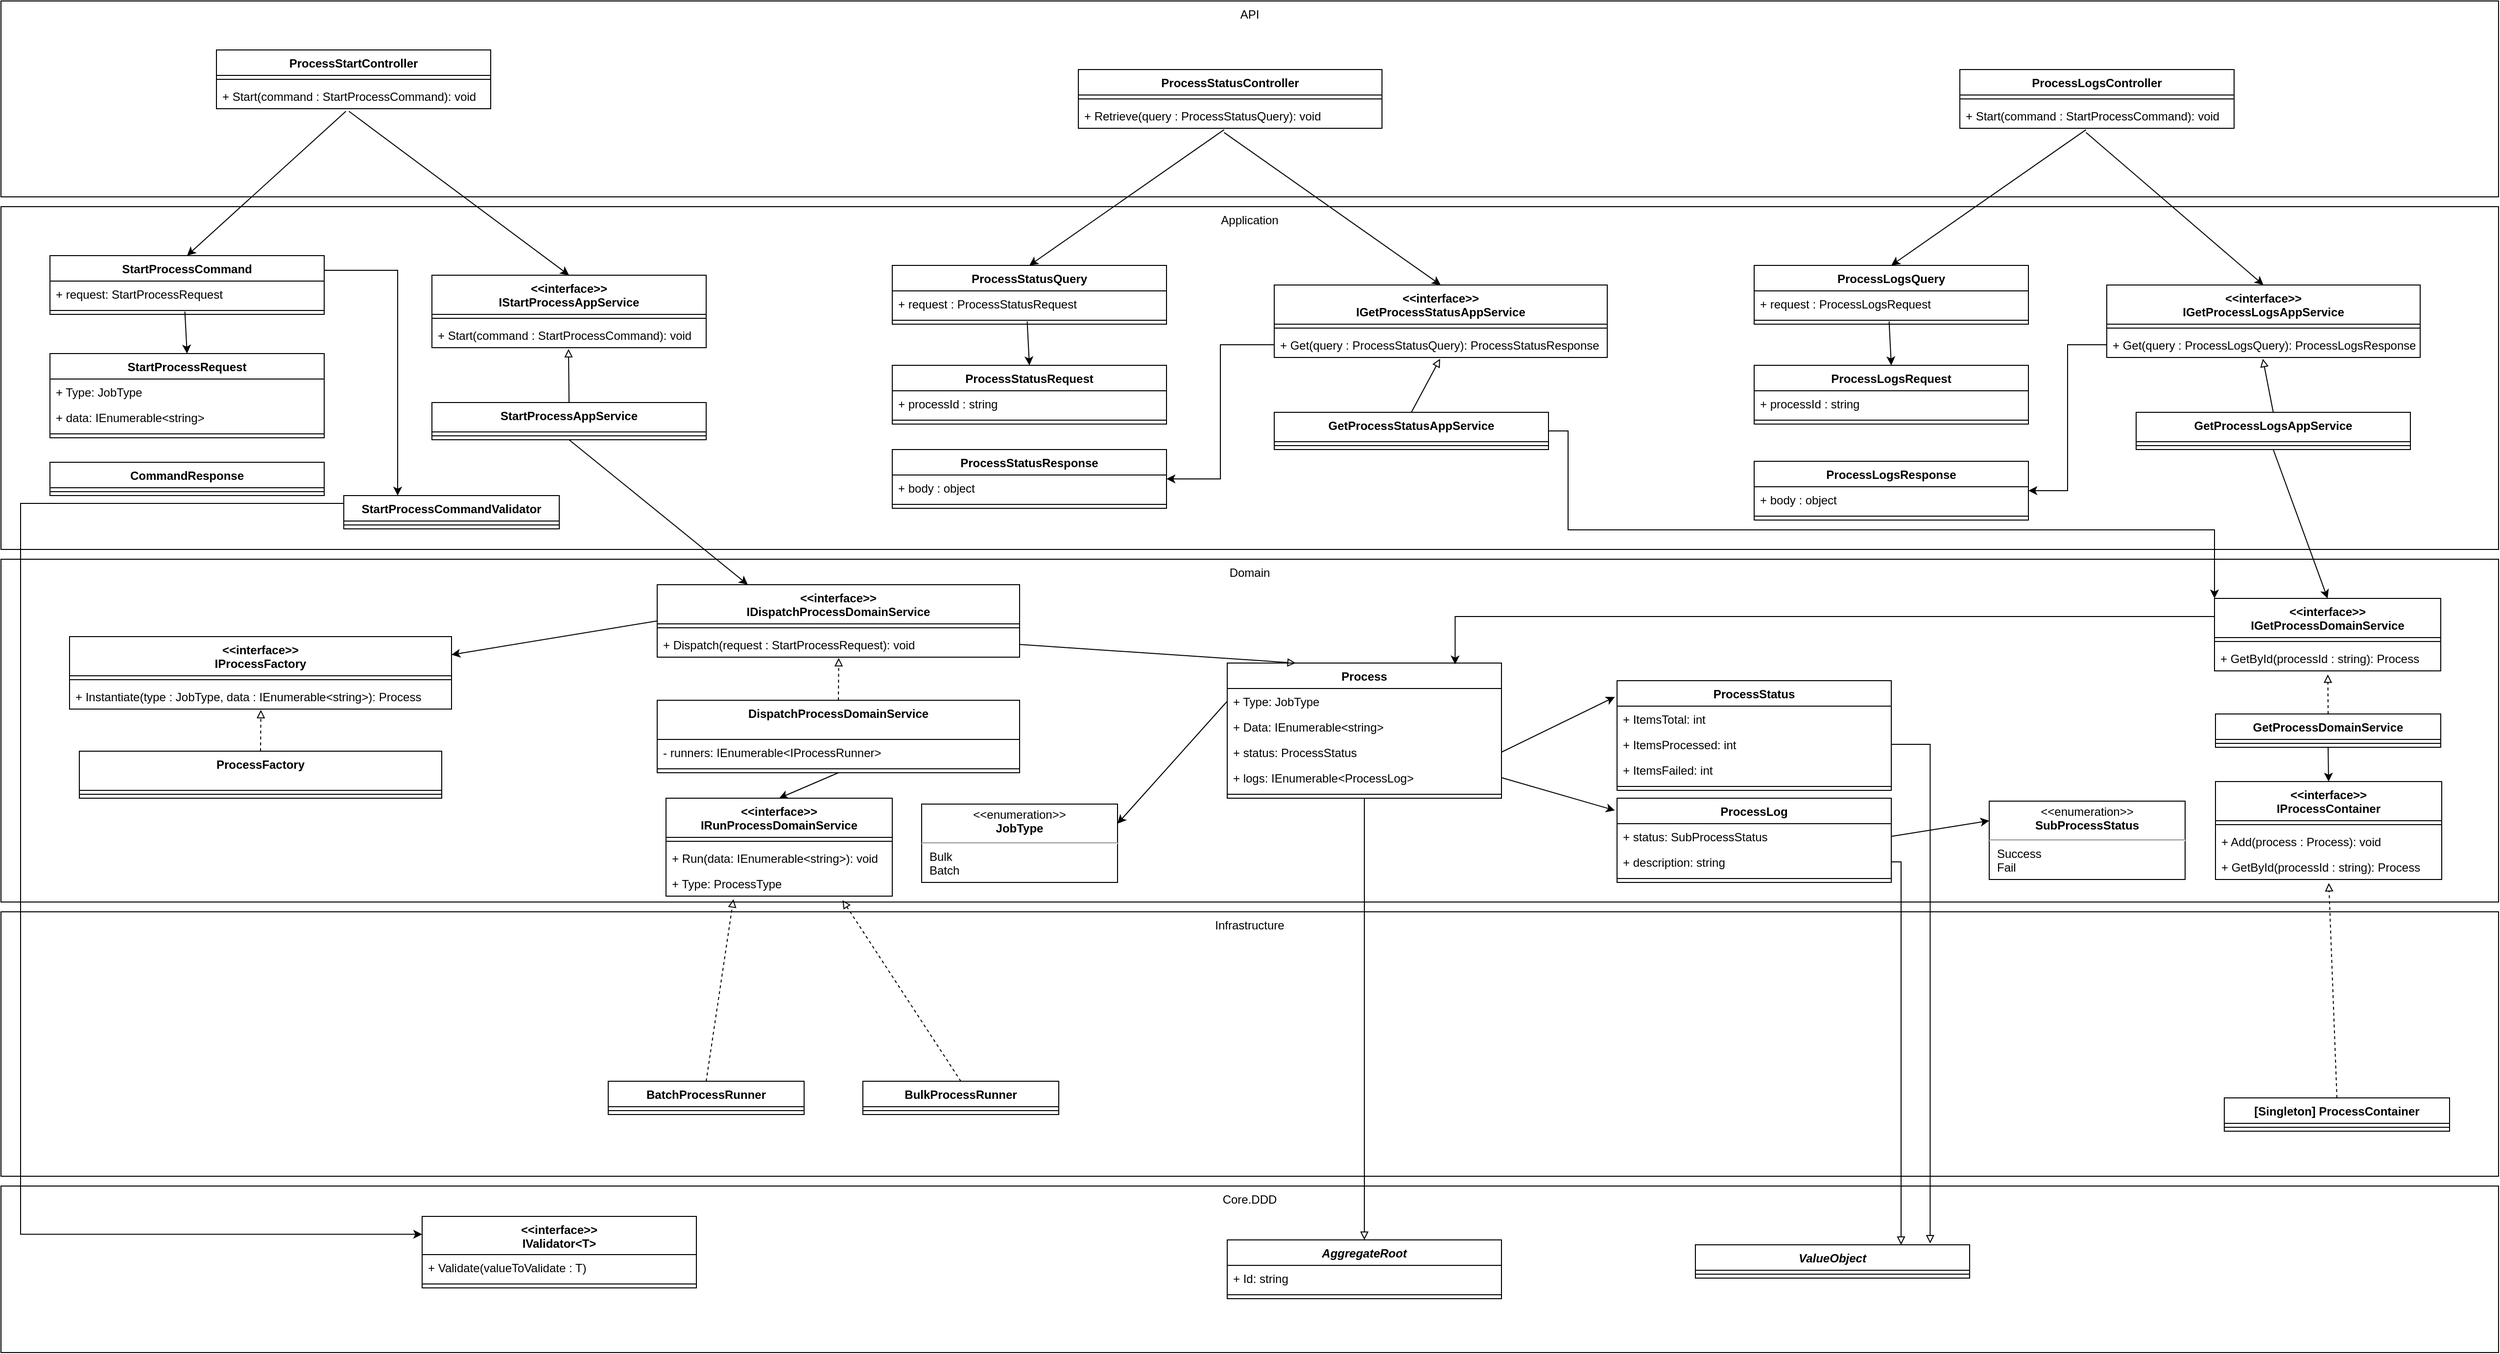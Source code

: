 <mxfile version="13.9.9" type="device" pages="2"><diagram id="qA2Z2XU4HjEcqDbQcufR" name="Class Diagram"><mxGraphModel dx="1119" dy="710" grid="1" gridSize="10" guides="1" tooltips="1" connect="1" arrows="1" fold="1" page="1" pageScale="1" pageWidth="850" pageHeight="1100" math="0" shadow="0"><root><mxCell id="0"/><mxCell id="1" parent="0"/><mxCell id="Ah2xBvdGNWRzJ5lT6GcJ-3" value="API" style="rounded=0;whiteSpace=wrap;html=1;verticalAlign=top;" parent="1" vertex="1"><mxGeometry width="2550" height="200" as="geometry"/></mxCell><mxCell id="Ah2xBvdGNWRzJ5lT6GcJ-4" value="Application" style="rounded=0;whiteSpace=wrap;html=1;verticalAlign=top;" parent="1" vertex="1"><mxGeometry y="210" width="2550" height="350" as="geometry"/></mxCell><mxCell id="Ah2xBvdGNWRzJ5lT6GcJ-5" value="Domain" style="rounded=0;whiteSpace=wrap;html=1;verticalAlign=top;fillColor=none;" parent="1" vertex="1"><mxGeometry y="570" width="2550" height="350" as="geometry"/></mxCell><mxCell id="Ah2xBvdGNWRzJ5lT6GcJ-6" value="Infrastructure" style="rounded=0;whiteSpace=wrap;html=1;verticalAlign=top;" parent="1" vertex="1"><mxGeometry y="930" width="2550" height="270" as="geometry"/></mxCell><mxCell id="25Sd2tmI2MsBJu7RhbcG-76" style="edgeStyle=none;rounded=0;orthogonalLoop=1;jettySize=auto;html=1;exitX=0.483;exitY=1.102;exitDx=0;exitDy=0;entryX=0.5;entryY=0;entryDx=0;entryDy=0;endArrow=classic;endFill=1;strokeWidth=1;exitPerimeter=0;" parent="1" source="sStluDB3QbXJ1252Q005-7" target="25Sd2tmI2MsBJu7RhbcG-60" edge="1"><mxGeometry relative="1" as="geometry"/></mxCell><mxCell id="25Sd2tmI2MsBJu7RhbcG-77" style="edgeStyle=none;rounded=0;orthogonalLoop=1;jettySize=auto;html=1;exitX=0.472;exitY=1.102;exitDx=0;exitDy=0;entryX=0.5;entryY=0;entryDx=0;entryDy=0;endArrow=classic;endFill=1;strokeWidth=1;exitPerimeter=0;" parent="1" source="sStluDB3QbXJ1252Q005-7" target="sStluDB3QbXJ1252Q005-8" edge="1"><mxGeometry relative="1" as="geometry"/></mxCell><mxCell id="sStluDB3QbXJ1252Q005-4" value="ProcessStartController" style="swimlane;fontStyle=1;align=center;verticalAlign=top;childLayout=stackLayout;horizontal=1;startSize=26;horizontalStack=0;resizeParent=1;resizeParentMax=0;resizeLast=0;collapsible=1;marginBottom=0;" parent="1" vertex="1"><mxGeometry x="220" y="50" width="280" height="60" as="geometry"/></mxCell><mxCell id="sStluDB3QbXJ1252Q005-6" value="" style="line;strokeWidth=1;fillColor=none;align=left;verticalAlign=middle;spacingTop=-1;spacingLeft=3;spacingRight=3;rotatable=0;labelPosition=right;points=[];portConstraint=eastwest;" parent="sStluDB3QbXJ1252Q005-4" vertex="1"><mxGeometry y="26" width="280" height="8" as="geometry"/></mxCell><mxCell id="sStluDB3QbXJ1252Q005-7" value="+ Start(command : StartProcessCommand): void" style="text;strokeColor=none;fillColor=none;align=left;verticalAlign=top;spacingLeft=4;spacingRight=4;overflow=hidden;rotatable=0;points=[[0,0.5],[1,0.5]];portConstraint=eastwest;" parent="sStluDB3QbXJ1252Q005-4" vertex="1"><mxGeometry y="34" width="280" height="26" as="geometry"/></mxCell><mxCell id="25Sd2tmI2MsBJu7RhbcG-82" style="edgeStyle=none;rounded=0;orthogonalLoop=1;jettySize=auto;html=1;exitX=0.492;exitY=0.643;exitDx=0;exitDy=0;entryX=0.5;entryY=0;entryDx=0;entryDy=0;endArrow=classic;endFill=1;strokeWidth=1;exitPerimeter=0;" parent="1" source="sStluDB3QbXJ1252Q005-10" target="25Sd2tmI2MsBJu7RhbcG-78" edge="1"><mxGeometry relative="1" as="geometry"/></mxCell><mxCell id="mQ1qyGUyWNklAwU-oeHZ-39" style="edgeStyle=orthogonalEdgeStyle;rounded=0;orthogonalLoop=1;jettySize=auto;html=1;exitX=1;exitY=0.25;exitDx=0;exitDy=0;entryX=0.25;entryY=0;entryDx=0;entryDy=0;endArrow=classic;endFill=1;strokeWidth=1;" parent="1" source="sStluDB3QbXJ1252Q005-8" target="mQ1qyGUyWNklAwU-oeHZ-36" edge="1"><mxGeometry relative="1" as="geometry"/></mxCell><mxCell id="sStluDB3QbXJ1252Q005-8" value="StartProcessCommand" style="swimlane;fontStyle=1;align=center;verticalAlign=top;childLayout=stackLayout;horizontal=1;startSize=26;horizontalStack=0;resizeParent=1;resizeParentMax=0;resizeLast=0;collapsible=1;marginBottom=0;" parent="1" vertex="1"><mxGeometry x="50" y="260" width="280" height="60" as="geometry"/></mxCell><mxCell id="sStluDB3QbXJ1252Q005-9" value="+ request: StartProcessRequest" style="text;strokeColor=none;fillColor=none;align=left;verticalAlign=top;spacingLeft=4;spacingRight=4;overflow=hidden;rotatable=0;points=[[0,0.5],[1,0.5]];portConstraint=eastwest;fontStyle=0" parent="sStluDB3QbXJ1252Q005-8" vertex="1"><mxGeometry y="26" width="280" height="26" as="geometry"/></mxCell><mxCell id="sStluDB3QbXJ1252Q005-10" value="" style="line;strokeWidth=1;fillColor=none;align=left;verticalAlign=middle;spacingTop=-1;spacingLeft=3;spacingRight=3;rotatable=0;labelPosition=right;points=[];portConstraint=eastwest;" parent="sStluDB3QbXJ1252Q005-8" vertex="1"><mxGeometry y="52" width="280" height="8" as="geometry"/></mxCell><mxCell id="25Sd2tmI2MsBJu7RhbcG-97" style="edgeStyle=none;rounded=0;orthogonalLoop=1;jettySize=auto;html=1;exitX=0.48;exitY=1.055;exitDx=0;exitDy=0;entryX=0.5;entryY=0;entryDx=0;entryDy=0;endArrow=classic;endFill=1;strokeWidth=1;exitPerimeter=0;" parent="1" source="sStluDB3QbXJ1252Q005-15" target="25Sd2tmI2MsBJu7RhbcG-84" edge="1"><mxGeometry relative="1" as="geometry"/></mxCell><mxCell id="sStluDB3QbXJ1252Q005-13" value="ProcessStatusController" style="swimlane;fontStyle=1;align=center;verticalAlign=top;childLayout=stackLayout;horizontal=1;startSize=26;horizontalStack=0;resizeParent=1;resizeParentMax=0;resizeLast=0;collapsible=1;marginBottom=0;" parent="1" vertex="1"><mxGeometry x="1100" y="70" width="310" height="60" as="geometry"/></mxCell><mxCell id="sStluDB3QbXJ1252Q005-14" value="" style="line;strokeWidth=1;fillColor=none;align=left;verticalAlign=middle;spacingTop=-1;spacingLeft=3;spacingRight=3;rotatable=0;labelPosition=right;points=[];portConstraint=eastwest;" parent="sStluDB3QbXJ1252Q005-13" vertex="1"><mxGeometry y="26" width="310" height="8" as="geometry"/></mxCell><mxCell id="sStluDB3QbXJ1252Q005-15" value="+ Retrieve(query : ProcessStatusQuery): void" style="text;strokeColor=none;fillColor=none;align=left;verticalAlign=top;spacingLeft=4;spacingRight=4;overflow=hidden;rotatable=0;points=[[0,0.5],[1,0.5]];portConstraint=eastwest;" parent="sStluDB3QbXJ1252Q005-13" vertex="1"><mxGeometry y="34" width="310" height="26" as="geometry"/></mxCell><mxCell id="sStluDB3QbXJ1252Q005-16" value="ProcessLogsController" style="swimlane;fontStyle=1;align=center;verticalAlign=top;childLayout=stackLayout;horizontal=1;startSize=26;horizontalStack=0;resizeParent=1;resizeParentMax=0;resizeLast=0;collapsible=1;marginBottom=0;" parent="1" vertex="1"><mxGeometry x="2000" y="70" width="280" height="60" as="geometry"/></mxCell><mxCell id="sStluDB3QbXJ1252Q005-17" value="" style="line;strokeWidth=1;fillColor=none;align=left;verticalAlign=middle;spacingTop=-1;spacingLeft=3;spacingRight=3;rotatable=0;labelPosition=right;points=[];portConstraint=eastwest;" parent="sStluDB3QbXJ1252Q005-16" vertex="1"><mxGeometry y="26" width="280" height="8" as="geometry"/></mxCell><mxCell id="sStluDB3QbXJ1252Q005-18" value="+ Start(command : StartProcessCommand): void" style="text;strokeColor=none;fillColor=none;align=left;verticalAlign=top;spacingLeft=4;spacingRight=4;overflow=hidden;rotatable=0;points=[[0,0.5],[1,0.5]];portConstraint=eastwest;" parent="sStluDB3QbXJ1252Q005-16" vertex="1"><mxGeometry y="34" width="280" height="26" as="geometry"/></mxCell><mxCell id="sStluDB3QbXJ1252Q005-19" value="Process" style="swimlane;fontStyle=1;align=center;verticalAlign=top;childLayout=stackLayout;horizontal=1;startSize=26;horizontalStack=0;resizeParent=1;resizeParentMax=0;resizeLast=0;collapsible=1;marginBottom=0;" parent="1" vertex="1"><mxGeometry x="1252" y="676" width="280" height="138" as="geometry"/></mxCell><mxCell id="sStluDB3QbXJ1252Q005-20" value="+ Type: JobType" style="text;strokeColor=none;fillColor=none;align=left;verticalAlign=top;spacingLeft=4;spacingRight=4;overflow=hidden;rotatable=0;points=[[0,0.5],[1,0.5]];portConstraint=eastwest;fontStyle=0" parent="sStluDB3QbXJ1252Q005-19" vertex="1"><mxGeometry y="26" width="280" height="26" as="geometry"/></mxCell><mxCell id="25Sd2tmI2MsBJu7RhbcG-9" value="+ Data: IEnumerable&lt;string&gt;" style="text;strokeColor=none;fillColor=none;align=left;verticalAlign=top;spacingLeft=4;spacingRight=4;overflow=hidden;rotatable=0;points=[[0,0.5],[1,0.5]];portConstraint=eastwest;fontStyle=0" parent="sStluDB3QbXJ1252Q005-19" vertex="1"><mxGeometry y="52" width="280" height="26" as="geometry"/></mxCell><mxCell id="25Sd2tmI2MsBJu7RhbcG-56" value="+ status: ProcessStatus" style="text;strokeColor=none;fillColor=none;align=left;verticalAlign=top;spacingLeft=4;spacingRight=4;overflow=hidden;rotatable=0;points=[[0,0.5],[1,0.5]];portConstraint=eastwest;fontStyle=0" parent="sStluDB3QbXJ1252Q005-19" vertex="1"><mxGeometry y="78" width="280" height="26" as="geometry"/></mxCell><mxCell id="25Sd2tmI2MsBJu7RhbcG-57" value="+ logs: IEnumerable&lt;ProcessLog&gt;" style="text;strokeColor=none;fillColor=none;align=left;verticalAlign=top;spacingLeft=4;spacingRight=4;overflow=hidden;rotatable=0;points=[[0,0.5],[1,0.5]];portConstraint=eastwest;fontStyle=0" parent="sStluDB3QbXJ1252Q005-19" vertex="1"><mxGeometry y="104" width="280" height="26" as="geometry"/></mxCell><mxCell id="sStluDB3QbXJ1252Q005-21" value="" style="line;strokeWidth=1;fillColor=none;align=left;verticalAlign=middle;spacingTop=-1;spacingLeft=3;spacingRight=3;rotatable=0;labelPosition=right;points=[];portConstraint=eastwest;" parent="sStluDB3QbXJ1252Q005-19" vertex="1"><mxGeometry y="130" width="280" height="8" as="geometry"/></mxCell><mxCell id="sStluDB3QbXJ1252Q005-38" value="&lt;p style=&quot;margin: 0px ; margin-top: 4px ; text-align: center&quot;&gt;&amp;lt;&amp;lt;enumeration&amp;gt;&amp;gt;&lt;br&gt;&lt;b&gt;JobType&lt;/b&gt;&lt;/p&gt;&lt;hr&gt;&lt;p style=&quot;margin: 0px ; margin-left: 8px ; text-align: left&quot;&gt;Bulk&lt;br&gt;Batch&lt;/p&gt;" style="shape=rect;html=1;overflow=fill;whiteSpace=wrap;" parent="1" vertex="1"><mxGeometry x="940" y="820" width="200" height="80" as="geometry"/></mxCell><mxCell id="25Sd2tmI2MsBJu7RhbcG-1" value="Core.DDD" style="rounded=0;whiteSpace=wrap;html=1;verticalAlign=top;" parent="1" vertex="1"><mxGeometry y="1210" width="2550" height="170" as="geometry"/></mxCell><mxCell id="sStluDB3QbXJ1252Q005-24" value="AggregateRoot" style="swimlane;fontStyle=3;align=center;verticalAlign=top;childLayout=stackLayout;horizontal=1;startSize=26;horizontalStack=0;resizeParent=1;resizeParentMax=0;resizeLast=0;collapsible=1;marginBottom=0;" parent="1" vertex="1"><mxGeometry x="1252" y="1265" width="280" height="60" as="geometry"/></mxCell><mxCell id="sStluDB3QbXJ1252Q005-25" value="+ Id: string" style="text;strokeColor=none;fillColor=none;align=left;verticalAlign=top;spacingLeft=4;spacingRight=4;overflow=hidden;rotatable=0;points=[[0,0.5],[1,0.5]];portConstraint=eastwest;fontStyle=0" parent="sStluDB3QbXJ1252Q005-24" vertex="1"><mxGeometry y="26" width="280" height="26" as="geometry"/></mxCell><mxCell id="sStluDB3QbXJ1252Q005-26" value="" style="line;strokeWidth=1;fillColor=none;align=left;verticalAlign=middle;spacingTop=-1;spacingLeft=3;spacingRight=3;rotatable=0;labelPosition=right;points=[];portConstraint=eastwest;" parent="sStluDB3QbXJ1252Q005-24" vertex="1"><mxGeometry y="52" width="280" height="8" as="geometry"/></mxCell><mxCell id="sStluDB3QbXJ1252Q005-23" style="edgeStyle=orthogonalEdgeStyle;rounded=0;orthogonalLoop=1;jettySize=auto;html=1;exitX=0.5;exitY=1;exitDx=0;exitDy=0;entryX=0.5;entryY=0;entryDx=0;entryDy=0;endArrow=block;endFill=0;" parent="1" source="sStluDB3QbXJ1252Q005-19" target="sStluDB3QbXJ1252Q005-24" edge="1"><mxGeometry relative="1" as="geometry"><mxPoint x="1394.24" y="824.654" as="sourcePoint"/><mxPoint x="1392.235" y="1000" as="targetPoint"/><Array as="points"/></mxGeometry></mxCell><mxCell id="25Sd2tmI2MsBJu7RhbcG-3" value="&lt;&lt;interface&gt;&gt;&#10;IRunProcessDomainService" style="swimlane;fontStyle=1;align=center;verticalAlign=top;childLayout=stackLayout;horizontal=1;startSize=40;horizontalStack=0;resizeParent=1;resizeParentMax=0;resizeLast=0;collapsible=1;marginBottom=0;" parent="1" vertex="1"><mxGeometry x="679" y="814" width="231" height="100" as="geometry"/></mxCell><mxCell id="25Sd2tmI2MsBJu7RhbcG-5" value="" style="line;strokeWidth=1;fillColor=none;align=left;verticalAlign=middle;spacingTop=-1;spacingLeft=3;spacingRight=3;rotatable=0;labelPosition=right;points=[];portConstraint=eastwest;" parent="25Sd2tmI2MsBJu7RhbcG-3" vertex="1"><mxGeometry y="40" width="231" height="8" as="geometry"/></mxCell><mxCell id="25Sd2tmI2MsBJu7RhbcG-6" value="+ Run(data: IEnumerable&lt;string&gt;): void" style="text;strokeColor=none;fillColor=none;align=left;verticalAlign=top;spacingLeft=4;spacingRight=4;overflow=hidden;rotatable=0;points=[[0,0.5],[1,0.5]];portConstraint=eastwest;" parent="25Sd2tmI2MsBJu7RhbcG-3" vertex="1"><mxGeometry y="48" width="231" height="26" as="geometry"/></mxCell><mxCell id="mQ1qyGUyWNklAwU-oeHZ-19" value="+ Type: ProcessType" style="text;strokeColor=none;fillColor=none;align=left;verticalAlign=top;spacingLeft=4;spacingRight=4;overflow=hidden;rotatable=0;points=[[0,0.5],[1,0.5]];portConstraint=eastwest;" parent="25Sd2tmI2MsBJu7RhbcG-3" vertex="1"><mxGeometry y="74" width="231" height="26" as="geometry"/></mxCell><mxCell id="25Sd2tmI2MsBJu7RhbcG-8" style="edgeStyle=none;rounded=0;orthogonalLoop=1;jettySize=auto;html=1;exitX=0;exitY=0.5;exitDx=0;exitDy=0;entryX=1;entryY=0.25;entryDx=0;entryDy=0;endArrow=classic;endFill=1;strokeWidth=1;" parent="1" source="sStluDB3QbXJ1252Q005-20" target="sStluDB3QbXJ1252Q005-38" edge="1"><mxGeometry relative="1" as="geometry"/></mxCell><mxCell id="25Sd2tmI2MsBJu7RhbcG-21" style="edgeStyle=none;rounded=0;orthogonalLoop=1;jettySize=auto;html=1;exitX=0.5;exitY=0;exitDx=0;exitDy=0;entryX=0.78;entryY=1.158;entryDx=0;entryDy=0;entryPerimeter=0;endArrow=block;endFill=0;strokeWidth=1;dashed=1;" parent="1" source="25Sd2tmI2MsBJu7RhbcG-13" target="mQ1qyGUyWNklAwU-oeHZ-19" edge="1"><mxGeometry relative="1" as="geometry"/></mxCell><mxCell id="25Sd2tmI2MsBJu7RhbcG-13" value="BulkProcessRunner" style="swimlane;fontStyle=1;align=center;verticalAlign=top;childLayout=stackLayout;horizontal=1;startSize=26;horizontalStack=0;resizeParent=1;resizeParentMax=0;resizeLast=0;collapsible=1;marginBottom=0;" parent="1" vertex="1"><mxGeometry x="880" y="1103" width="200" height="34" as="geometry"/></mxCell><mxCell id="25Sd2tmI2MsBJu7RhbcG-14" value="" style="line;strokeWidth=1;fillColor=none;align=left;verticalAlign=middle;spacingTop=-1;spacingLeft=3;spacingRight=3;rotatable=0;labelPosition=right;points=[];portConstraint=eastwest;" parent="25Sd2tmI2MsBJu7RhbcG-13" vertex="1"><mxGeometry y="26" width="200" height="8" as="geometry"/></mxCell><mxCell id="25Sd2tmI2MsBJu7RhbcG-20" style="edgeStyle=none;rounded=0;orthogonalLoop=1;jettySize=auto;html=1;exitX=0.5;exitY=0;exitDx=0;exitDy=0;endArrow=block;endFill=0;strokeWidth=1;dashed=1;entryX=0.298;entryY=1.121;entryDx=0;entryDy=0;entryPerimeter=0;" parent="1" source="25Sd2tmI2MsBJu7RhbcG-15" target="mQ1qyGUyWNklAwU-oeHZ-19" edge="1"><mxGeometry relative="1" as="geometry"/></mxCell><mxCell id="25Sd2tmI2MsBJu7RhbcG-15" value="BatchProcessRunner" style="swimlane;fontStyle=1;align=center;verticalAlign=top;childLayout=stackLayout;horizontal=1;startSize=26;horizontalStack=0;resizeParent=1;resizeParentMax=0;resizeLast=0;collapsible=1;marginBottom=0;" parent="1" vertex="1"><mxGeometry x="620" y="1103" width="200" height="34" as="geometry"/></mxCell><mxCell id="25Sd2tmI2MsBJu7RhbcG-16" value="" style="line;strokeWidth=1;fillColor=none;align=left;verticalAlign=middle;spacingTop=-1;spacingLeft=3;spacingRight=3;rotatable=0;labelPosition=right;points=[];portConstraint=eastwest;" parent="25Sd2tmI2MsBJu7RhbcG-15" vertex="1"><mxGeometry y="26" width="200" height="8" as="geometry"/></mxCell><mxCell id="mQ1qyGUyWNklAwU-oeHZ-16" style="edgeStyle=none;rounded=0;orthogonalLoop=1;jettySize=auto;html=1;exitX=0;exitY=0.5;exitDx=0;exitDy=0;entryX=1;entryY=0.25;entryDx=0;entryDy=0;endArrow=classic;endFill=1;strokeWidth=1;" parent="1" source="25Sd2tmI2MsBJu7RhbcG-17" target="mQ1qyGUyWNklAwU-oeHZ-9" edge="1"><mxGeometry relative="1" as="geometry"/></mxCell><mxCell id="25Sd2tmI2MsBJu7RhbcG-17" value="&lt;&lt;interface&gt;&gt;&#10;IDispatchProcessDomainService" style="swimlane;fontStyle=1;align=center;verticalAlign=top;childLayout=stackLayout;horizontal=1;startSize=40;horizontalStack=0;resizeParent=1;resizeParentMax=0;resizeLast=0;collapsible=1;marginBottom=0;" parent="1" vertex="1"><mxGeometry x="670" y="596" width="370" height="74" as="geometry"/></mxCell><mxCell id="25Sd2tmI2MsBJu7RhbcG-18" value="" style="line;strokeWidth=1;fillColor=none;align=left;verticalAlign=middle;spacingTop=-1;spacingLeft=3;spacingRight=3;rotatable=0;labelPosition=right;points=[];portConstraint=eastwest;" parent="25Sd2tmI2MsBJu7RhbcG-17" vertex="1"><mxGeometry y="40" width="370" height="8" as="geometry"/></mxCell><mxCell id="25Sd2tmI2MsBJu7RhbcG-19" value="+ Dispatch(request : StartProcessRequest): void" style="text;strokeColor=none;fillColor=none;align=left;verticalAlign=top;spacingLeft=4;spacingRight=4;overflow=hidden;rotatable=0;points=[[0,0.5],[1,0.5]];portConstraint=eastwest;fontStyle=0" parent="25Sd2tmI2MsBJu7RhbcG-17" vertex="1"><mxGeometry y="48" width="370" height="26" as="geometry"/></mxCell><mxCell id="25Sd2tmI2MsBJu7RhbcG-22" value="&lt;&lt;interface&gt;&gt;&#10;IProcessContainer" style="swimlane;fontStyle=1;align=center;verticalAlign=top;childLayout=stackLayout;horizontal=1;startSize=40;horizontalStack=0;resizeParent=1;resizeParentMax=0;resizeLast=0;collapsible=1;marginBottom=0;" parent="1" vertex="1"><mxGeometry x="2261" y="797" width="231" height="100" as="geometry"/></mxCell><mxCell id="25Sd2tmI2MsBJu7RhbcG-23" value="" style="line;strokeWidth=1;fillColor=none;align=left;verticalAlign=middle;spacingTop=-1;spacingLeft=3;spacingRight=3;rotatable=0;labelPosition=right;points=[];portConstraint=eastwest;" parent="25Sd2tmI2MsBJu7RhbcG-22" vertex="1"><mxGeometry y="40" width="231" height="8" as="geometry"/></mxCell><mxCell id="25Sd2tmI2MsBJu7RhbcG-24" value="+ Add(process : Process): void" style="text;strokeColor=none;fillColor=none;align=left;verticalAlign=top;spacingLeft=4;spacingRight=4;overflow=hidden;rotatable=0;points=[[0,0.5],[1,0.5]];portConstraint=eastwest;" parent="25Sd2tmI2MsBJu7RhbcG-22" vertex="1"><mxGeometry y="48" width="231" height="26" as="geometry"/></mxCell><mxCell id="25Sd2tmI2MsBJu7RhbcG-25" value="+ GetById(processId : string): Process" style="text;strokeColor=none;fillColor=none;align=left;verticalAlign=top;spacingLeft=4;spacingRight=4;overflow=hidden;rotatable=0;points=[[0,0.5],[1,0.5]];portConstraint=eastwest;" parent="25Sd2tmI2MsBJu7RhbcG-22" vertex="1"><mxGeometry y="74" width="231" height="26" as="geometry"/></mxCell><mxCell id="25Sd2tmI2MsBJu7RhbcG-28" style="edgeStyle=none;rounded=0;orthogonalLoop=1;jettySize=auto;html=1;exitX=0.5;exitY=0;exitDx=0;exitDy=0;entryX=0.501;entryY=1.14;entryDx=0;entryDy=0;entryPerimeter=0;dashed=1;endArrow=block;endFill=0;strokeWidth=1;" parent="1" source="25Sd2tmI2MsBJu7RhbcG-26" target="25Sd2tmI2MsBJu7RhbcG-25" edge="1"><mxGeometry relative="1" as="geometry"/></mxCell><mxCell id="25Sd2tmI2MsBJu7RhbcG-26" value="[Singleton] ProcessContainer" style="swimlane;fontStyle=1;align=center;verticalAlign=top;childLayout=stackLayout;horizontal=1;startSize=26;horizontalStack=0;resizeParent=1;resizeParentMax=0;resizeLast=0;collapsible=1;marginBottom=0;" parent="1" vertex="1"><mxGeometry x="2270" y="1120" width="230" height="34" as="geometry"/></mxCell><mxCell id="25Sd2tmI2MsBJu7RhbcG-27" value="" style="line;strokeWidth=1;fillColor=none;align=left;verticalAlign=middle;spacingTop=-1;spacingLeft=3;spacingRight=3;rotatable=0;labelPosition=right;points=[];portConstraint=eastwest;" parent="25Sd2tmI2MsBJu7RhbcG-26" vertex="1"><mxGeometry y="26" width="230" height="8" as="geometry"/></mxCell><mxCell id="25Sd2tmI2MsBJu7RhbcG-38" style="edgeStyle=none;rounded=0;orthogonalLoop=1;jettySize=auto;html=1;exitX=0.5;exitY=0;exitDx=0;exitDy=0;entryX=0.501;entryY=1.031;entryDx=0;entryDy=0;entryPerimeter=0;dashed=1;endArrow=block;endFill=0;strokeWidth=1;" parent="1" source="25Sd2tmI2MsBJu7RhbcG-34" target="25Sd2tmI2MsBJu7RhbcG-19" edge="1"><mxGeometry relative="1" as="geometry"/></mxCell><mxCell id="mQ1qyGUyWNklAwU-oeHZ-5" style="edgeStyle=none;rounded=0;orthogonalLoop=1;jettySize=auto;html=1;exitX=0.5;exitY=1;exitDx=0;exitDy=0;entryX=0.5;entryY=0;entryDx=0;entryDy=0;endArrow=classic;endFill=1;strokeWidth=1;" parent="1" source="25Sd2tmI2MsBJu7RhbcG-34" target="25Sd2tmI2MsBJu7RhbcG-3" edge="1"><mxGeometry relative="1" as="geometry"/></mxCell><mxCell id="25Sd2tmI2MsBJu7RhbcG-34" value="DispatchProcessDomainService" style="swimlane;fontStyle=1;align=center;verticalAlign=top;childLayout=stackLayout;horizontal=1;startSize=40;horizontalStack=0;resizeParent=1;resizeParentMax=0;resizeLast=0;collapsible=1;marginBottom=0;" parent="1" vertex="1"><mxGeometry x="670" y="714" width="370" height="74" as="geometry"/></mxCell><mxCell id="25Sd2tmI2MsBJu7RhbcG-35" value="- runners: IEnumerable&lt;IProcessRunner&gt;" style="text;strokeColor=none;fillColor=none;align=left;verticalAlign=top;spacingLeft=4;spacingRight=4;overflow=hidden;rotatable=0;points=[[0,0.5],[1,0.5]];portConstraint=eastwest;fontStyle=0" parent="25Sd2tmI2MsBJu7RhbcG-34" vertex="1"><mxGeometry y="40" width="370" height="26" as="geometry"/></mxCell><mxCell id="25Sd2tmI2MsBJu7RhbcG-36" value="" style="line;strokeWidth=1;fillColor=none;align=left;verticalAlign=middle;spacingTop=-1;spacingLeft=3;spacingRight=3;rotatable=0;labelPosition=right;points=[];portConstraint=eastwest;" parent="25Sd2tmI2MsBJu7RhbcG-34" vertex="1"><mxGeometry y="66" width="370" height="8" as="geometry"/></mxCell><mxCell id="25Sd2tmI2MsBJu7RhbcG-39" style="edgeStyle=none;rounded=0;orthogonalLoop=1;jettySize=auto;html=1;exitX=1;exitY=0.5;exitDx=0;exitDy=0;entryX=0.25;entryY=0;entryDx=0;entryDy=0;endArrow=block;endFill=0;strokeWidth=1;" parent="1" source="25Sd2tmI2MsBJu7RhbcG-19" target="sStluDB3QbXJ1252Q005-19" edge="1"><mxGeometry relative="1" as="geometry"/></mxCell><mxCell id="25Sd2tmI2MsBJu7RhbcG-40" value="ProcessStatus" style="swimlane;fontStyle=1;align=center;verticalAlign=top;childLayout=stackLayout;horizontal=1;startSize=26;horizontalStack=0;resizeParent=1;resizeParentMax=0;resizeLast=0;collapsible=1;marginBottom=0;" parent="1" vertex="1"><mxGeometry x="1650" y="694" width="280" height="112" as="geometry"/></mxCell><mxCell id="25Sd2tmI2MsBJu7RhbcG-41" value="+ ItemsTotal: int" style="text;strokeColor=none;fillColor=none;align=left;verticalAlign=top;spacingLeft=4;spacingRight=4;overflow=hidden;rotatable=0;points=[[0,0.5],[1,0.5]];portConstraint=eastwest;fontStyle=0" parent="25Sd2tmI2MsBJu7RhbcG-40" vertex="1"><mxGeometry y="26" width="280" height="26" as="geometry"/></mxCell><mxCell id="25Sd2tmI2MsBJu7RhbcG-46" value="+ ItemsProcessed: int" style="text;strokeColor=none;fillColor=none;align=left;verticalAlign=top;spacingLeft=4;spacingRight=4;overflow=hidden;rotatable=0;points=[[0,0.5],[1,0.5]];portConstraint=eastwest;fontStyle=0" parent="25Sd2tmI2MsBJu7RhbcG-40" vertex="1"><mxGeometry y="52" width="280" height="26" as="geometry"/></mxCell><mxCell id="25Sd2tmI2MsBJu7RhbcG-45" value="+ ItemsFailed: int" style="text;strokeColor=none;fillColor=none;align=left;verticalAlign=top;spacingLeft=4;spacingRight=4;overflow=hidden;rotatable=0;points=[[0,0.5],[1,0.5]];portConstraint=eastwest;fontStyle=0" parent="25Sd2tmI2MsBJu7RhbcG-40" vertex="1"><mxGeometry y="78" width="280" height="26" as="geometry"/></mxCell><mxCell id="25Sd2tmI2MsBJu7RhbcG-43" value="" style="line;strokeWidth=1;fillColor=none;align=left;verticalAlign=middle;spacingTop=-1;spacingLeft=3;spacingRight=3;rotatable=0;labelPosition=right;points=[];portConstraint=eastwest;" parent="25Sd2tmI2MsBJu7RhbcG-40" vertex="1"><mxGeometry y="104" width="280" height="8" as="geometry"/></mxCell><mxCell id="25Sd2tmI2MsBJu7RhbcG-47" value="ProcessLog" style="swimlane;fontStyle=1;align=center;verticalAlign=top;childLayout=stackLayout;horizontal=1;startSize=26;horizontalStack=0;resizeParent=1;resizeParentMax=0;resizeLast=0;collapsible=1;marginBottom=0;" parent="1" vertex="1"><mxGeometry x="1650" y="814" width="280" height="86" as="geometry"/></mxCell><mxCell id="25Sd2tmI2MsBJu7RhbcG-48" value="+ status: SubProcessStatus" style="text;strokeColor=none;fillColor=none;align=left;verticalAlign=top;spacingLeft=4;spacingRight=4;overflow=hidden;rotatable=0;points=[[0,0.5],[1,0.5]];portConstraint=eastwest;fontStyle=0" parent="25Sd2tmI2MsBJu7RhbcG-47" vertex="1"><mxGeometry y="26" width="280" height="26" as="geometry"/></mxCell><mxCell id="25Sd2tmI2MsBJu7RhbcG-49" value="+ description: string" style="text;strokeColor=none;fillColor=none;align=left;verticalAlign=top;spacingLeft=4;spacingRight=4;overflow=hidden;rotatable=0;points=[[0,0.5],[1,0.5]];portConstraint=eastwest;fontStyle=0" parent="25Sd2tmI2MsBJu7RhbcG-47" vertex="1"><mxGeometry y="52" width="280" height="26" as="geometry"/></mxCell><mxCell id="25Sd2tmI2MsBJu7RhbcG-51" value="" style="line;strokeWidth=1;fillColor=none;align=left;verticalAlign=middle;spacingTop=-1;spacingLeft=3;spacingRight=3;rotatable=0;labelPosition=right;points=[];portConstraint=eastwest;" parent="25Sd2tmI2MsBJu7RhbcG-47" vertex="1"><mxGeometry y="78" width="280" height="8" as="geometry"/></mxCell><mxCell id="25Sd2tmI2MsBJu7RhbcG-53" value="&lt;p style=&quot;margin: 0px ; margin-top: 4px ; text-align: center&quot;&gt;&amp;lt;&amp;lt;enumeration&amp;gt;&amp;gt;&lt;br&gt;&lt;b&gt;SubProcessStatus&lt;/b&gt;&lt;/p&gt;&lt;hr&gt;&lt;p style=&quot;margin: 0px ; margin-left: 8px ; text-align: left&quot;&gt;Success&lt;br&gt;Fail&lt;/p&gt;" style="shape=rect;html=1;overflow=fill;whiteSpace=wrap;" parent="1" vertex="1"><mxGeometry x="2030" y="817" width="200" height="80" as="geometry"/></mxCell><mxCell id="25Sd2tmI2MsBJu7RhbcG-54" style="edgeStyle=none;rounded=0;orthogonalLoop=1;jettySize=auto;html=1;exitX=1;exitY=0.5;exitDx=0;exitDy=0;entryX=0;entryY=0.25;entryDx=0;entryDy=0;endArrow=classic;endFill=1;strokeWidth=1;" parent="1" source="25Sd2tmI2MsBJu7RhbcG-48" target="25Sd2tmI2MsBJu7RhbcG-53" edge="1"><mxGeometry relative="1" as="geometry"/></mxCell><mxCell id="25Sd2tmI2MsBJu7RhbcG-58" style="edgeStyle=none;rounded=0;orthogonalLoop=1;jettySize=auto;html=1;exitX=1;exitY=0.5;exitDx=0;exitDy=0;entryX=-0.008;entryY=0.148;entryDx=0;entryDy=0;endArrow=classic;endFill=1;strokeWidth=1;entryPerimeter=0;" parent="1" source="25Sd2tmI2MsBJu7RhbcG-56" target="25Sd2tmI2MsBJu7RhbcG-40" edge="1"><mxGeometry relative="1" as="geometry"/></mxCell><mxCell id="25Sd2tmI2MsBJu7RhbcG-59" style="edgeStyle=none;rounded=0;orthogonalLoop=1;jettySize=auto;html=1;exitX=1;exitY=0.5;exitDx=0;exitDy=0;entryX=-0.008;entryY=0.145;entryDx=0;entryDy=0;entryPerimeter=0;endArrow=classic;endFill=1;strokeWidth=1;" parent="1" source="25Sd2tmI2MsBJu7RhbcG-57" target="25Sd2tmI2MsBJu7RhbcG-47" edge="1"><mxGeometry relative="1" as="geometry"/></mxCell><mxCell id="25Sd2tmI2MsBJu7RhbcG-60" value="&lt;&lt;interface&gt;&gt;&#10;IStartProcessAppService" style="swimlane;fontStyle=1;align=center;verticalAlign=top;childLayout=stackLayout;horizontal=1;startSize=40;horizontalStack=0;resizeParent=1;resizeParentMax=0;resizeLast=0;collapsible=1;marginBottom=0;" parent="1" vertex="1"><mxGeometry x="440" y="280" width="280" height="74" as="geometry"/></mxCell><mxCell id="25Sd2tmI2MsBJu7RhbcG-62" value="" style="line;strokeWidth=1;fillColor=none;align=left;verticalAlign=middle;spacingTop=-1;spacingLeft=3;spacingRight=3;rotatable=0;labelPosition=right;points=[];portConstraint=eastwest;" parent="25Sd2tmI2MsBJu7RhbcG-60" vertex="1"><mxGeometry y="40" width="280" height="8" as="geometry"/></mxCell><mxCell id="25Sd2tmI2MsBJu7RhbcG-63" value="+ Start(command : StartProcessCommand): void" style="text;strokeColor=none;fillColor=none;align=left;verticalAlign=top;spacingLeft=4;spacingRight=4;overflow=hidden;rotatable=0;points=[[0,0.5],[1,0.5]];portConstraint=eastwest;" parent="25Sd2tmI2MsBJu7RhbcG-60" vertex="1"><mxGeometry y="48" width="280" height="26" as="geometry"/></mxCell><mxCell id="25Sd2tmI2MsBJu7RhbcG-74" style="edgeStyle=none;rounded=0;orthogonalLoop=1;jettySize=auto;html=1;exitX=0.5;exitY=1;exitDx=0;exitDy=0;entryX=0.25;entryY=0;entryDx=0;entryDy=0;endArrow=classic;endFill=1;strokeWidth=1;" parent="1" source="25Sd2tmI2MsBJu7RhbcG-70" target="25Sd2tmI2MsBJu7RhbcG-17" edge="1"><mxGeometry relative="1" as="geometry"/></mxCell><mxCell id="25Sd2tmI2MsBJu7RhbcG-75" style="edgeStyle=none;rounded=0;orthogonalLoop=1;jettySize=auto;html=1;exitX=0.5;exitY=0;exitDx=0;exitDy=0;entryX=0.498;entryY=1.051;entryDx=0;entryDy=0;entryPerimeter=0;endArrow=block;endFill=0;strokeWidth=1;" parent="1" source="25Sd2tmI2MsBJu7RhbcG-70" target="25Sd2tmI2MsBJu7RhbcG-63" edge="1"><mxGeometry relative="1" as="geometry"/></mxCell><mxCell id="25Sd2tmI2MsBJu7RhbcG-70" value="StartProcessAppService" style="swimlane;fontStyle=1;align=center;verticalAlign=top;childLayout=stackLayout;horizontal=1;startSize=30;horizontalStack=0;resizeParent=1;resizeParentMax=0;resizeLast=0;collapsible=1;marginBottom=0;" parent="1" vertex="1"><mxGeometry x="440" y="410" width="280" height="38" as="geometry"/></mxCell><mxCell id="25Sd2tmI2MsBJu7RhbcG-71" value="" style="line;strokeWidth=1;fillColor=none;align=left;verticalAlign=middle;spacingTop=-1;spacingLeft=3;spacingRight=3;rotatable=0;labelPosition=right;points=[];portConstraint=eastwest;" parent="25Sd2tmI2MsBJu7RhbcG-70" vertex="1"><mxGeometry y="30" width="280" height="8" as="geometry"/></mxCell><mxCell id="25Sd2tmI2MsBJu7RhbcG-78" value="StartProcessRequest" style="swimlane;fontStyle=1;align=center;verticalAlign=top;childLayout=stackLayout;horizontal=1;startSize=26;horizontalStack=0;resizeParent=1;resizeParentMax=0;resizeLast=0;collapsible=1;marginBottom=0;" parent="1" vertex="1"><mxGeometry x="50" y="360" width="280" height="86" as="geometry"/></mxCell><mxCell id="25Sd2tmI2MsBJu7RhbcG-79" value="+ Type: JobType" style="text;strokeColor=none;fillColor=none;align=left;verticalAlign=top;spacingLeft=4;spacingRight=4;overflow=hidden;rotatable=0;points=[[0,0.5],[1,0.5]];portConstraint=eastwest;fontStyle=0" parent="25Sd2tmI2MsBJu7RhbcG-78" vertex="1"><mxGeometry y="26" width="280" height="26" as="geometry"/></mxCell><mxCell id="25Sd2tmI2MsBJu7RhbcG-81" value="+ data: IEnumerable&lt;string&gt;" style="text;strokeColor=none;fillColor=none;align=left;verticalAlign=top;spacingLeft=4;spacingRight=4;overflow=hidden;rotatable=0;points=[[0,0.5],[1,0.5]];portConstraint=eastwest;fontStyle=0" parent="25Sd2tmI2MsBJu7RhbcG-78" vertex="1"><mxGeometry y="52" width="280" height="26" as="geometry"/></mxCell><mxCell id="25Sd2tmI2MsBJu7RhbcG-80" value="" style="line;strokeWidth=1;fillColor=none;align=left;verticalAlign=middle;spacingTop=-1;spacingLeft=3;spacingRight=3;rotatable=0;labelPosition=right;points=[];portConstraint=eastwest;" parent="25Sd2tmI2MsBJu7RhbcG-78" vertex="1"><mxGeometry y="78" width="280" height="8" as="geometry"/></mxCell><mxCell id="25Sd2tmI2MsBJu7RhbcG-83" style="edgeStyle=none;rounded=0;orthogonalLoop=1;jettySize=auto;html=1;exitX=0.492;exitY=0.643;exitDx=0;exitDy=0;entryX=0.5;entryY=0;entryDx=0;entryDy=0;endArrow=classic;endFill=1;strokeWidth=1;exitPerimeter=0;" parent="1" source="25Sd2tmI2MsBJu7RhbcG-86" target="25Sd2tmI2MsBJu7RhbcG-93" edge="1"><mxGeometry relative="1" as="geometry"/></mxCell><mxCell id="25Sd2tmI2MsBJu7RhbcG-84" value="ProcessStatusQuery" style="swimlane;fontStyle=1;align=center;verticalAlign=top;childLayout=stackLayout;horizontal=1;startSize=26;horizontalStack=0;resizeParent=1;resizeParentMax=0;resizeLast=0;collapsible=1;marginBottom=0;" parent="1" vertex="1"><mxGeometry x="910" y="270" width="280" height="60" as="geometry"/></mxCell><mxCell id="25Sd2tmI2MsBJu7RhbcG-85" value="+ request : ProcessStatusRequest" style="text;strokeColor=none;fillColor=none;align=left;verticalAlign=top;spacingLeft=4;spacingRight=4;overflow=hidden;rotatable=0;points=[[0,0.5],[1,0.5]];portConstraint=eastwest;fontStyle=0" parent="25Sd2tmI2MsBJu7RhbcG-84" vertex="1"><mxGeometry y="26" width="280" height="26" as="geometry"/></mxCell><mxCell id="25Sd2tmI2MsBJu7RhbcG-86" value="" style="line;strokeWidth=1;fillColor=none;align=left;verticalAlign=middle;spacingTop=-1;spacingLeft=3;spacingRight=3;rotatable=0;labelPosition=right;points=[];portConstraint=eastwest;" parent="25Sd2tmI2MsBJu7RhbcG-84" vertex="1"><mxGeometry y="52" width="280" height="8" as="geometry"/></mxCell><mxCell id="25Sd2tmI2MsBJu7RhbcG-87" value="&lt;&lt;interface&gt;&gt;&#10;IGetProcessStatusAppService" style="swimlane;fontStyle=1;align=center;verticalAlign=top;childLayout=stackLayout;horizontal=1;startSize=40;horizontalStack=0;resizeParent=1;resizeParentMax=0;resizeLast=0;collapsible=1;marginBottom=0;" parent="1" vertex="1"><mxGeometry x="1300" y="290" width="340" height="74" as="geometry"/></mxCell><mxCell id="25Sd2tmI2MsBJu7RhbcG-88" value="" style="line;strokeWidth=1;fillColor=none;align=left;verticalAlign=middle;spacingTop=-1;spacingLeft=3;spacingRight=3;rotatable=0;labelPosition=right;points=[];portConstraint=eastwest;" parent="25Sd2tmI2MsBJu7RhbcG-87" vertex="1"><mxGeometry y="40" width="340" height="8" as="geometry"/></mxCell><mxCell id="25Sd2tmI2MsBJu7RhbcG-89" value="+ Get(query : ProcessStatusQuery): ProcessStatusResponse" style="text;strokeColor=none;fillColor=none;align=left;verticalAlign=top;spacingLeft=4;spacingRight=4;overflow=hidden;rotatable=0;points=[[0,0.5],[1,0.5]];portConstraint=eastwest;" parent="25Sd2tmI2MsBJu7RhbcG-87" vertex="1"><mxGeometry y="48" width="340" height="26" as="geometry"/></mxCell><mxCell id="25Sd2tmI2MsBJu7RhbcG-90" style="edgeStyle=none;rounded=0;orthogonalLoop=1;jettySize=auto;html=1;exitX=0.5;exitY=0;exitDx=0;exitDy=0;entryX=0.498;entryY=1.051;entryDx=0;entryDy=0;entryPerimeter=0;endArrow=block;endFill=0;strokeWidth=1;" parent="1" source="25Sd2tmI2MsBJu7RhbcG-91" target="25Sd2tmI2MsBJu7RhbcG-89" edge="1"><mxGeometry relative="1" as="geometry"/></mxCell><mxCell id="25Sd2tmI2MsBJu7RhbcG-131" style="edgeStyle=orthogonalEdgeStyle;rounded=0;orthogonalLoop=1;jettySize=auto;html=1;exitX=1;exitY=0.5;exitDx=0;exitDy=0;endArrow=classic;endFill=1;strokeWidth=1;entryX=0;entryY=0;entryDx=0;entryDy=0;" parent="1" source="25Sd2tmI2MsBJu7RhbcG-91" target="25Sd2tmI2MsBJu7RhbcG-99" edge="1"><mxGeometry relative="1" as="geometry"><mxPoint x="2384.706" y="610" as="targetPoint"/><Array as="points"><mxPoint x="1600" y="439"/><mxPoint x="1600" y="540"/><mxPoint x="2260" y="540"/></Array></mxGeometry></mxCell><mxCell id="25Sd2tmI2MsBJu7RhbcG-91" value="GetProcessStatusAppService" style="swimlane;fontStyle=1;align=center;verticalAlign=top;childLayout=stackLayout;horizontal=1;startSize=30;horizontalStack=0;resizeParent=1;resizeParentMax=0;resizeLast=0;collapsible=1;marginBottom=0;" parent="1" vertex="1"><mxGeometry x="1300" y="420" width="280" height="38" as="geometry"/></mxCell><mxCell id="25Sd2tmI2MsBJu7RhbcG-92" value="" style="line;strokeWidth=1;fillColor=none;align=left;verticalAlign=middle;spacingTop=-1;spacingLeft=3;spacingRight=3;rotatable=0;labelPosition=right;points=[];portConstraint=eastwest;" parent="25Sd2tmI2MsBJu7RhbcG-91" vertex="1"><mxGeometry y="30" width="280" height="8" as="geometry"/></mxCell><mxCell id="25Sd2tmI2MsBJu7RhbcG-93" value="ProcessStatusRequest" style="swimlane;fontStyle=1;align=center;verticalAlign=top;childLayout=stackLayout;horizontal=1;startSize=26;horizontalStack=0;resizeParent=1;resizeParentMax=0;resizeLast=0;collapsible=1;marginBottom=0;" parent="1" vertex="1"><mxGeometry x="910" y="372" width="280" height="60" as="geometry"/></mxCell><mxCell id="25Sd2tmI2MsBJu7RhbcG-94" value="+ processId : string" style="text;strokeColor=none;fillColor=none;align=left;verticalAlign=top;spacingLeft=4;spacingRight=4;overflow=hidden;rotatable=0;points=[[0,0.5],[1,0.5]];portConstraint=eastwest;fontStyle=0" parent="25Sd2tmI2MsBJu7RhbcG-93" vertex="1"><mxGeometry y="26" width="280" height="26" as="geometry"/></mxCell><mxCell id="25Sd2tmI2MsBJu7RhbcG-96" value="" style="line;strokeWidth=1;fillColor=none;align=left;verticalAlign=middle;spacingTop=-1;spacingLeft=3;spacingRight=3;rotatable=0;labelPosition=right;points=[];portConstraint=eastwest;" parent="25Sd2tmI2MsBJu7RhbcG-93" vertex="1"><mxGeometry y="52" width="280" height="8" as="geometry"/></mxCell><mxCell id="25Sd2tmI2MsBJu7RhbcG-98" style="edgeStyle=none;rounded=0;orthogonalLoop=1;jettySize=auto;html=1;exitX=0.48;exitY=1.165;exitDx=0;exitDy=0;entryX=0.5;entryY=0;entryDx=0;entryDy=0;endArrow=classic;endFill=1;strokeWidth=1;exitPerimeter=0;" parent="1" source="sStluDB3QbXJ1252Q005-15" target="25Sd2tmI2MsBJu7RhbcG-87" edge="1"><mxGeometry relative="1" as="geometry"><mxPoint x="1258.8" y="141.43" as="sourcePoint"/><mxPoint x="1060" y="280.0" as="targetPoint"/></mxGeometry></mxCell><mxCell id="25Sd2tmI2MsBJu7RhbcG-106" style="edgeStyle=orthogonalEdgeStyle;rounded=0;orthogonalLoop=1;jettySize=auto;html=1;exitX=0;exitY=0.25;exitDx=0;exitDy=0;entryX=0.831;entryY=0.01;entryDx=0;entryDy=0;entryPerimeter=0;endArrow=classic;endFill=1;strokeWidth=1;" parent="1" source="25Sd2tmI2MsBJu7RhbcG-99" target="sStluDB3QbXJ1252Q005-19" edge="1"><mxGeometry relative="1" as="geometry"><Array as="points"><mxPoint x="1485" y="629"/></Array></mxGeometry></mxCell><mxCell id="25Sd2tmI2MsBJu7RhbcG-99" value="&lt;&lt;interface&gt;&gt;&#10;IGetProcessDomainService" style="swimlane;fontStyle=1;align=center;verticalAlign=top;childLayout=stackLayout;horizontal=1;startSize=40;horizontalStack=0;resizeParent=1;resizeParentMax=0;resizeLast=0;collapsible=1;marginBottom=0;" parent="1" vertex="1"><mxGeometry x="2260" y="610" width="231" height="74" as="geometry"/></mxCell><mxCell id="25Sd2tmI2MsBJu7RhbcG-100" value="" style="line;strokeWidth=1;fillColor=none;align=left;verticalAlign=middle;spacingTop=-1;spacingLeft=3;spacingRight=3;rotatable=0;labelPosition=right;points=[];portConstraint=eastwest;" parent="25Sd2tmI2MsBJu7RhbcG-99" vertex="1"><mxGeometry y="40" width="231" height="8" as="geometry"/></mxCell><mxCell id="25Sd2tmI2MsBJu7RhbcG-102" value="+ GetById(processId : string): Process" style="text;strokeColor=none;fillColor=none;align=left;verticalAlign=top;spacingLeft=4;spacingRight=4;overflow=hidden;rotatable=0;points=[[0,0.5],[1,0.5]];portConstraint=eastwest;" parent="25Sd2tmI2MsBJu7RhbcG-99" vertex="1"><mxGeometry y="48" width="231" height="26" as="geometry"/></mxCell><mxCell id="25Sd2tmI2MsBJu7RhbcG-103" style="edgeStyle=none;rounded=0;orthogonalLoop=1;jettySize=auto;html=1;exitX=0.5;exitY=0;exitDx=0;exitDy=0;entryX=0.501;entryY=1.14;entryDx=0;entryDy=0;entryPerimeter=0;dashed=1;endArrow=block;endFill=0;strokeWidth=1;" parent="1" source="25Sd2tmI2MsBJu7RhbcG-104" target="25Sd2tmI2MsBJu7RhbcG-102" edge="1"><mxGeometry relative="1" as="geometry"/></mxCell><mxCell id="mQ1qyGUyWNklAwU-oeHZ-4" style="edgeStyle=none;rounded=0;orthogonalLoop=1;jettySize=auto;html=1;exitX=0.5;exitY=1;exitDx=0;exitDy=0;entryX=0.5;entryY=0;entryDx=0;entryDy=0;endArrow=classic;endFill=1;strokeWidth=1;" parent="1" source="25Sd2tmI2MsBJu7RhbcG-104" target="25Sd2tmI2MsBJu7RhbcG-22" edge="1"><mxGeometry relative="1" as="geometry"/></mxCell><mxCell id="25Sd2tmI2MsBJu7RhbcG-104" value="GetProcessDomainService" style="swimlane;fontStyle=1;align=center;verticalAlign=top;childLayout=stackLayout;horizontal=1;startSize=26;horizontalStack=0;resizeParent=1;resizeParentMax=0;resizeLast=0;collapsible=1;marginBottom=0;" parent="1" vertex="1"><mxGeometry x="2261" y="728" width="230" height="34" as="geometry"/></mxCell><mxCell id="25Sd2tmI2MsBJu7RhbcG-105" value="" style="line;strokeWidth=1;fillColor=none;align=left;verticalAlign=middle;spacingTop=-1;spacingLeft=3;spacingRight=3;rotatable=0;labelPosition=right;points=[];portConstraint=eastwest;" parent="25Sd2tmI2MsBJu7RhbcG-104" vertex="1"><mxGeometry y="26" width="230" height="8" as="geometry"/></mxCell><mxCell id="25Sd2tmI2MsBJu7RhbcG-114" style="edgeStyle=none;rounded=0;orthogonalLoop=1;jettySize=auto;html=1;exitX=0.48;exitY=1.055;exitDx=0;exitDy=0;entryX=0.5;entryY=0;entryDx=0;entryDy=0;endArrow=classic;endFill=1;strokeWidth=1;exitPerimeter=0;" parent="1" edge="1"><mxGeometry relative="1" as="geometry"><mxPoint x="2128.8" y="131.43" as="sourcePoint"/><mxPoint x="1930" y="270" as="targetPoint"/></mxGeometry></mxCell><mxCell id="25Sd2tmI2MsBJu7RhbcG-115" style="edgeStyle=none;rounded=0;orthogonalLoop=1;jettySize=auto;html=1;exitX=0.492;exitY=0.643;exitDx=0;exitDy=0;entryX=0.5;entryY=0;entryDx=0;entryDy=0;endArrow=classic;endFill=1;strokeWidth=1;exitPerimeter=0;" parent="1" target="25Sd2tmI2MsBJu7RhbcG-123" edge="1"><mxGeometry relative="1" as="geometry"><mxPoint x="1927.76" y="327.144" as="sourcePoint"/></mxGeometry></mxCell><mxCell id="25Sd2tmI2MsBJu7RhbcG-117" value="&lt;&lt;interface&gt;&gt;&#10;IGetProcessLogsAppService" style="swimlane;fontStyle=1;align=center;verticalAlign=top;childLayout=stackLayout;horizontal=1;startSize=40;horizontalStack=0;resizeParent=1;resizeParentMax=0;resizeLast=0;collapsible=1;marginBottom=0;" parent="1" vertex="1"><mxGeometry x="2150" y="290" width="320" height="74" as="geometry"/></mxCell><mxCell id="25Sd2tmI2MsBJu7RhbcG-118" value="" style="line;strokeWidth=1;fillColor=none;align=left;verticalAlign=middle;spacingTop=-1;spacingLeft=3;spacingRight=3;rotatable=0;labelPosition=right;points=[];portConstraint=eastwest;" parent="25Sd2tmI2MsBJu7RhbcG-117" vertex="1"><mxGeometry y="40" width="320" height="8" as="geometry"/></mxCell><mxCell id="25Sd2tmI2MsBJu7RhbcG-119" value="+ Get(query : ProcessLogsQuery): ProcessLogsResponse" style="text;strokeColor=none;fillColor=none;align=left;verticalAlign=top;spacingLeft=4;spacingRight=4;overflow=hidden;rotatable=0;points=[[0,0.5],[1,0.5]];portConstraint=eastwest;" parent="25Sd2tmI2MsBJu7RhbcG-117" vertex="1"><mxGeometry y="48" width="320" height="26" as="geometry"/></mxCell><mxCell id="25Sd2tmI2MsBJu7RhbcG-120" style="edgeStyle=none;rounded=0;orthogonalLoop=1;jettySize=auto;html=1;exitX=0.5;exitY=0;exitDx=0;exitDy=0;entryX=0.498;entryY=1.051;entryDx=0;entryDy=0;entryPerimeter=0;endArrow=block;endFill=0;strokeWidth=1;" parent="1" source="25Sd2tmI2MsBJu7RhbcG-121" target="25Sd2tmI2MsBJu7RhbcG-119" edge="1"><mxGeometry relative="1" as="geometry"/></mxCell><mxCell id="25Sd2tmI2MsBJu7RhbcG-130" style="rounded=0;orthogonalLoop=1;jettySize=auto;html=1;exitX=0.5;exitY=1;exitDx=0;exitDy=0;entryX=0.5;entryY=0;entryDx=0;entryDy=0;endArrow=classic;endFill=1;strokeWidth=1;" parent="1" source="25Sd2tmI2MsBJu7RhbcG-121" target="25Sd2tmI2MsBJu7RhbcG-99" edge="1"><mxGeometry relative="1" as="geometry"/></mxCell><mxCell id="25Sd2tmI2MsBJu7RhbcG-121" value="GetProcessLogsAppService" style="swimlane;fontStyle=1;align=center;verticalAlign=top;childLayout=stackLayout;horizontal=1;startSize=30;horizontalStack=0;resizeParent=1;resizeParentMax=0;resizeLast=0;collapsible=1;marginBottom=0;" parent="1" vertex="1"><mxGeometry x="2180" y="420" width="280" height="38" as="geometry"/></mxCell><mxCell id="25Sd2tmI2MsBJu7RhbcG-122" value="" style="line;strokeWidth=1;fillColor=none;align=left;verticalAlign=middle;spacingTop=-1;spacingLeft=3;spacingRight=3;rotatable=0;labelPosition=right;points=[];portConstraint=eastwest;" parent="25Sd2tmI2MsBJu7RhbcG-121" vertex="1"><mxGeometry y="30" width="280" height="8" as="geometry"/></mxCell><mxCell id="25Sd2tmI2MsBJu7RhbcG-123" value="ProcessLogsRequest" style="swimlane;fontStyle=1;align=center;verticalAlign=top;childLayout=stackLayout;horizontal=1;startSize=26;horizontalStack=0;resizeParent=1;resizeParentMax=0;resizeLast=0;collapsible=1;marginBottom=0;" parent="1" vertex="1"><mxGeometry x="1790" y="372" width="280" height="60" as="geometry"/></mxCell><mxCell id="25Sd2tmI2MsBJu7RhbcG-124" value="+ processId : string" style="text;strokeColor=none;fillColor=none;align=left;verticalAlign=top;spacingLeft=4;spacingRight=4;overflow=hidden;rotatable=0;points=[[0,0.5],[1,0.5]];portConstraint=eastwest;fontStyle=0" parent="25Sd2tmI2MsBJu7RhbcG-123" vertex="1"><mxGeometry y="26" width="280" height="26" as="geometry"/></mxCell><mxCell id="25Sd2tmI2MsBJu7RhbcG-125" value="" style="line;strokeWidth=1;fillColor=none;align=left;verticalAlign=middle;spacingTop=-1;spacingLeft=3;spacingRight=3;rotatable=0;labelPosition=right;points=[];portConstraint=eastwest;" parent="25Sd2tmI2MsBJu7RhbcG-123" vertex="1"><mxGeometry y="52" width="280" height="8" as="geometry"/></mxCell><mxCell id="25Sd2tmI2MsBJu7RhbcG-126" style="edgeStyle=none;rounded=0;orthogonalLoop=1;jettySize=auto;html=1;exitX=0.48;exitY=1.165;exitDx=0;exitDy=0;entryX=0.5;entryY=0;entryDx=0;entryDy=0;endArrow=classic;endFill=1;strokeWidth=1;exitPerimeter=0;" parent="1" target="25Sd2tmI2MsBJu7RhbcG-117" edge="1"><mxGeometry relative="1" as="geometry"><mxPoint x="2128.8" y="134.29" as="sourcePoint"/><mxPoint x="1940" y="280.0" as="targetPoint"/></mxGeometry></mxCell><mxCell id="25Sd2tmI2MsBJu7RhbcG-127" value="ProcessLogsQuery" style="swimlane;fontStyle=1;align=center;verticalAlign=top;childLayout=stackLayout;horizontal=1;startSize=26;horizontalStack=0;resizeParent=1;resizeParentMax=0;resizeLast=0;collapsible=1;marginBottom=0;" parent="1" vertex="1"><mxGeometry x="1790" y="270" width="280" height="60" as="geometry"/></mxCell><mxCell id="25Sd2tmI2MsBJu7RhbcG-128" value="+ request : ProcessLogsRequest" style="text;strokeColor=none;fillColor=none;align=left;verticalAlign=top;spacingLeft=4;spacingRight=4;overflow=hidden;rotatable=0;points=[[0,0.5],[1,0.5]];portConstraint=eastwest;fontStyle=0" parent="25Sd2tmI2MsBJu7RhbcG-127" vertex="1"><mxGeometry y="26" width="280" height="26" as="geometry"/></mxCell><mxCell id="25Sd2tmI2MsBJu7RhbcG-129" value="" style="line;strokeWidth=1;fillColor=none;align=left;verticalAlign=middle;spacingTop=-1;spacingLeft=3;spacingRight=3;rotatable=0;labelPosition=right;points=[];portConstraint=eastwest;" parent="25Sd2tmI2MsBJu7RhbcG-127" vertex="1"><mxGeometry y="52" width="280" height="8" as="geometry"/></mxCell><mxCell id="mQ1qyGUyWNklAwU-oeHZ-1" value="ValueObject" style="swimlane;fontStyle=3;align=center;verticalAlign=top;childLayout=stackLayout;horizontal=1;startSize=26;horizontalStack=0;resizeParent=1;resizeParentMax=0;resizeLast=0;collapsible=1;marginBottom=0;" parent="1" vertex="1"><mxGeometry x="1730" y="1270" width="280" height="34" as="geometry"/></mxCell><mxCell id="mQ1qyGUyWNklAwU-oeHZ-3" value="" style="line;strokeWidth=1;fillColor=none;align=left;verticalAlign=middle;spacingTop=-1;spacingLeft=3;spacingRight=3;rotatable=0;labelPosition=right;points=[];portConstraint=eastwest;" parent="mQ1qyGUyWNklAwU-oeHZ-1" vertex="1"><mxGeometry y="26" width="280" height="8" as="geometry"/></mxCell><mxCell id="mQ1qyGUyWNklAwU-oeHZ-9" value="&lt;&lt;interface&gt;&gt;&#10;IProcessFactory" style="swimlane;fontStyle=1;align=center;verticalAlign=top;childLayout=stackLayout;horizontal=1;startSize=40;horizontalStack=0;resizeParent=1;resizeParentMax=0;resizeLast=0;collapsible=1;marginBottom=0;" parent="1" vertex="1"><mxGeometry x="70" y="649" width="390" height="74" as="geometry"/></mxCell><mxCell id="mQ1qyGUyWNklAwU-oeHZ-10" value="" style="line;strokeWidth=1;fillColor=none;align=left;verticalAlign=middle;spacingTop=-1;spacingLeft=3;spacingRight=3;rotatable=0;labelPosition=right;points=[];portConstraint=eastwest;" parent="mQ1qyGUyWNklAwU-oeHZ-9" vertex="1"><mxGeometry y="40" width="390" height="8" as="geometry"/></mxCell><mxCell id="mQ1qyGUyWNklAwU-oeHZ-11" value="+ Instantiate(type : JobType, data : IEnumerable&lt;string&gt;): Process" style="text;strokeColor=none;fillColor=none;align=left;verticalAlign=top;spacingLeft=4;spacingRight=4;overflow=hidden;rotatable=0;points=[[0,0.5],[1,0.5]];portConstraint=eastwest;fontStyle=0" parent="mQ1qyGUyWNklAwU-oeHZ-9" vertex="1"><mxGeometry y="48" width="390" height="26" as="geometry"/></mxCell><mxCell id="mQ1qyGUyWNklAwU-oeHZ-12" style="edgeStyle=none;rounded=0;orthogonalLoop=1;jettySize=auto;html=1;exitX=0.5;exitY=0;exitDx=0;exitDy=0;entryX=0.501;entryY=1.031;entryDx=0;entryDy=0;entryPerimeter=0;dashed=1;endArrow=block;endFill=0;strokeWidth=1;" parent="1" source="mQ1qyGUyWNklAwU-oeHZ-13" target="mQ1qyGUyWNklAwU-oeHZ-11" edge="1"><mxGeometry relative="1" as="geometry"/></mxCell><mxCell id="mQ1qyGUyWNklAwU-oeHZ-13" value="ProcessFactory" style="swimlane;fontStyle=1;align=center;verticalAlign=top;childLayout=stackLayout;horizontal=1;startSize=40;horizontalStack=0;resizeParent=1;resizeParentMax=0;resizeLast=0;collapsible=1;marginBottom=0;" parent="1" vertex="1"><mxGeometry x="80" y="766" width="370" height="48" as="geometry"/></mxCell><mxCell id="mQ1qyGUyWNklAwU-oeHZ-15" value="" style="line;strokeWidth=1;fillColor=none;align=left;verticalAlign=middle;spacingTop=-1;spacingLeft=3;spacingRight=3;rotatable=0;labelPosition=right;points=[];portConstraint=eastwest;" parent="mQ1qyGUyWNklAwU-oeHZ-13" vertex="1"><mxGeometry y="40" width="370" height="8" as="geometry"/></mxCell><mxCell id="mQ1qyGUyWNklAwU-oeHZ-17" style="edgeStyle=orthogonalEdgeStyle;rounded=0;orthogonalLoop=1;jettySize=auto;html=1;exitX=1;exitY=0.5;exitDx=0;exitDy=0;entryX=0.75;entryY=0;entryDx=0;entryDy=0;endArrow=block;endFill=0;strokeWidth=1;" parent="1" source="25Sd2tmI2MsBJu7RhbcG-49" target="mQ1qyGUyWNklAwU-oeHZ-1" edge="1"><mxGeometry relative="1" as="geometry"><Array as="points"><mxPoint x="1940" y="879"/></Array></mxGeometry></mxCell><mxCell id="mQ1qyGUyWNklAwU-oeHZ-18" style="edgeStyle=orthogonalEdgeStyle;rounded=0;orthogonalLoop=1;jettySize=auto;html=1;exitX=1;exitY=0.5;exitDx=0;exitDy=0;entryX=0.856;entryY=-0.042;entryDx=0;entryDy=0;entryPerimeter=0;endArrow=block;endFill=0;strokeWidth=1;" parent="1" source="25Sd2tmI2MsBJu7RhbcG-46" target="mQ1qyGUyWNklAwU-oeHZ-1" edge="1"><mxGeometry relative="1" as="geometry"/></mxCell><mxCell id="mQ1qyGUyWNklAwU-oeHZ-21" value="ProcessLogsResponse" style="swimlane;fontStyle=1;align=center;verticalAlign=top;childLayout=stackLayout;horizontal=1;startSize=26;horizontalStack=0;resizeParent=1;resizeParentMax=0;resizeLast=0;collapsible=1;marginBottom=0;" parent="1" vertex="1"><mxGeometry x="1790" y="470" width="280" height="60" as="geometry"/></mxCell><mxCell id="mQ1qyGUyWNklAwU-oeHZ-30" value="+ body : object" style="text;strokeColor=none;fillColor=none;align=left;verticalAlign=top;spacingLeft=4;spacingRight=4;overflow=hidden;rotatable=0;points=[[0,0.5],[1,0.5]];portConstraint=eastwest;fontStyle=0" parent="mQ1qyGUyWNklAwU-oeHZ-21" vertex="1"><mxGeometry y="26" width="280" height="26" as="geometry"/></mxCell><mxCell id="mQ1qyGUyWNklAwU-oeHZ-23" value="" style="line;strokeWidth=1;fillColor=none;align=left;verticalAlign=middle;spacingTop=-1;spacingLeft=3;spacingRight=3;rotatable=0;labelPosition=right;points=[];portConstraint=eastwest;" parent="mQ1qyGUyWNklAwU-oeHZ-21" vertex="1"><mxGeometry y="52" width="280" height="8" as="geometry"/></mxCell><mxCell id="mQ1qyGUyWNklAwU-oeHZ-24" value="ProcessStatusResponse" style="swimlane;fontStyle=1;align=center;verticalAlign=top;childLayout=stackLayout;horizontal=1;startSize=26;horizontalStack=0;resizeParent=1;resizeParentMax=0;resizeLast=0;collapsible=1;marginBottom=0;" parent="1" vertex="1"><mxGeometry x="910" y="458" width="280" height="60" as="geometry"/></mxCell><mxCell id="mQ1qyGUyWNklAwU-oeHZ-31" value="+ body : object" style="text;strokeColor=none;fillColor=none;align=left;verticalAlign=top;spacingLeft=4;spacingRight=4;overflow=hidden;rotatable=0;points=[[0,0.5],[1,0.5]];portConstraint=eastwest;fontStyle=0" parent="mQ1qyGUyWNklAwU-oeHZ-24" vertex="1"><mxGeometry y="26" width="280" height="26" as="geometry"/></mxCell><mxCell id="mQ1qyGUyWNklAwU-oeHZ-25" value="" style="line;strokeWidth=1;fillColor=none;align=left;verticalAlign=middle;spacingTop=-1;spacingLeft=3;spacingRight=3;rotatable=0;labelPosition=right;points=[];portConstraint=eastwest;" parent="mQ1qyGUyWNklAwU-oeHZ-24" vertex="1"><mxGeometry y="52" width="280" height="8" as="geometry"/></mxCell><mxCell id="mQ1qyGUyWNklAwU-oeHZ-26" style="edgeStyle=orthogonalEdgeStyle;rounded=0;orthogonalLoop=1;jettySize=auto;html=1;exitX=0;exitY=0.5;exitDx=0;exitDy=0;entryX=1;entryY=0.5;entryDx=0;entryDy=0;endArrow=classic;endFill=1;strokeWidth=1;" parent="1" source="25Sd2tmI2MsBJu7RhbcG-119" target="mQ1qyGUyWNklAwU-oeHZ-21" edge="1"><mxGeometry relative="1" as="geometry"/></mxCell><mxCell id="mQ1qyGUyWNklAwU-oeHZ-27" style="edgeStyle=orthogonalEdgeStyle;rounded=0;orthogonalLoop=1;jettySize=auto;html=1;exitX=0;exitY=0.5;exitDx=0;exitDy=0;entryX=1;entryY=0.5;entryDx=0;entryDy=0;endArrow=classic;endFill=1;strokeWidth=1;" parent="1" source="25Sd2tmI2MsBJu7RhbcG-89" target="mQ1qyGUyWNklAwU-oeHZ-24" edge="1"><mxGeometry relative="1" as="geometry"/></mxCell><mxCell id="mQ1qyGUyWNklAwU-oeHZ-28" value="CommandResponse" style="swimlane;fontStyle=1;align=center;verticalAlign=top;childLayout=stackLayout;horizontal=1;startSize=26;horizontalStack=0;resizeParent=1;resizeParentMax=0;resizeLast=0;collapsible=1;marginBottom=0;" parent="1" vertex="1"><mxGeometry x="50" y="471" width="280" height="34" as="geometry"/></mxCell><mxCell id="mQ1qyGUyWNklAwU-oeHZ-29" value="" style="line;strokeWidth=1;fillColor=none;align=left;verticalAlign=middle;spacingTop=-1;spacingLeft=3;spacingRight=3;rotatable=0;labelPosition=right;points=[];portConstraint=eastwest;" parent="mQ1qyGUyWNklAwU-oeHZ-28" vertex="1"><mxGeometry y="26" width="280" height="8" as="geometry"/></mxCell><mxCell id="mQ1qyGUyWNklAwU-oeHZ-33" value="&lt;&lt;interface&gt;&gt;&#10;IValidator&lt;T&gt;" style="swimlane;fontStyle=1;align=center;verticalAlign=top;childLayout=stackLayout;horizontal=1;startSize=39;horizontalStack=0;resizeParent=1;resizeParentMax=0;resizeLast=0;collapsible=1;marginBottom=0;" parent="1" vertex="1"><mxGeometry x="430" y="1241" width="280" height="73" as="geometry"/></mxCell><mxCell id="mQ1qyGUyWNklAwU-oeHZ-34" value="+ Validate(valueToValidate : T)" style="text;strokeColor=none;fillColor=none;align=left;verticalAlign=top;spacingLeft=4;spacingRight=4;overflow=hidden;rotatable=0;points=[[0,0.5],[1,0.5]];portConstraint=eastwest;fontStyle=0" parent="mQ1qyGUyWNklAwU-oeHZ-33" vertex="1"><mxGeometry y="39" width="280" height="26" as="geometry"/></mxCell><mxCell id="mQ1qyGUyWNklAwU-oeHZ-35" value="" style="line;strokeWidth=1;fillColor=none;align=left;verticalAlign=middle;spacingTop=-1;spacingLeft=3;spacingRight=3;rotatable=0;labelPosition=right;points=[];portConstraint=eastwest;" parent="mQ1qyGUyWNklAwU-oeHZ-33" vertex="1"><mxGeometry y="65" width="280" height="8" as="geometry"/></mxCell><mxCell id="mQ1qyGUyWNklAwU-oeHZ-38" style="edgeStyle=orthogonalEdgeStyle;rounded=0;orthogonalLoop=1;jettySize=auto;html=1;exitX=0;exitY=0.5;exitDx=0;exitDy=0;entryX=0;entryY=0.25;entryDx=0;entryDy=0;endArrow=classic;endFill=1;strokeWidth=1;" parent="1" source="mQ1qyGUyWNklAwU-oeHZ-36" target="mQ1qyGUyWNklAwU-oeHZ-33" edge="1"><mxGeometry relative="1" as="geometry"><Array as="points"><mxPoint x="20" y="513"/><mxPoint x="20" y="1259"/></Array></mxGeometry></mxCell><mxCell id="mQ1qyGUyWNklAwU-oeHZ-36" value="StartProcessCommandValidator" style="swimlane;fontStyle=1;align=center;verticalAlign=top;childLayout=stackLayout;horizontal=1;startSize=26;horizontalStack=0;resizeParent=1;resizeParentMax=0;resizeLast=0;collapsible=1;marginBottom=0;" parent="1" vertex="1"><mxGeometry x="350" y="505" width="220" height="34" as="geometry"/></mxCell><mxCell id="mQ1qyGUyWNklAwU-oeHZ-37" value="" style="line;strokeWidth=1;fillColor=none;align=left;verticalAlign=middle;spacingTop=-1;spacingLeft=3;spacingRight=3;rotatable=0;labelPosition=right;points=[];portConstraint=eastwest;" parent="mQ1qyGUyWNklAwU-oeHZ-36" vertex="1"><mxGeometry y="26" width="220" height="8" as="geometry"/></mxCell></root></mxGraphModel></diagram><diagram id="wBNWMZn2EeC2GPxIT2kx" name="Sequence Diagram"><mxGraphModel dx="783" dy="497" grid="1" gridSize="10" guides="1" tooltips="1" connect="1" arrows="1" fold="1" page="1" pageScale="1" pageWidth="850" pageHeight="1100" math="0" shadow="0"><root><mxCell id="YkQo0-gSIFrN2n7pPfTI-0"/><mxCell id="YkQo0-gSIFrN2n7pPfTI-1" parent="YkQo0-gSIFrN2n7pPfTI-0"/><mxCell id="YkQo0-gSIFrN2n7pPfTI-2" value="API" style="shape=umlLifeline;perimeter=lifelinePerimeter;whiteSpace=wrap;html=1;container=1;collapsible=0;recursiveResize=0;outlineConnect=0;" parent="YkQo0-gSIFrN2n7pPfTI-1" vertex="1"><mxGeometry x="230" y="40" width="100" height="470" as="geometry"/></mxCell><mxCell id="YkQo0-gSIFrN2n7pPfTI-22" value="" style="rounded=0;whiteSpace=wrap;html=1;" parent="YkQo0-gSIFrN2n7pPfTI-2" vertex="1"><mxGeometry x="45" y="210" width="10" height="80" as="geometry"/></mxCell><mxCell id="YkQo0-gSIFrN2n7pPfTI-3" value="Client" style="shape=umlLifeline;participant=umlActor;perimeter=lifelinePerimeter;whiteSpace=wrap;html=1;container=1;collapsible=0;recursiveResize=0;verticalAlign=top;spacingTop=36;outlineConnect=0;" parent="YkQo0-gSIFrN2n7pPfTI-1" vertex="1"><mxGeometry x="40" y="40" width="20" height="470" as="geometry"/></mxCell><mxCell id="YkQo0-gSIFrN2n7pPfTI-4" value="" style="rounded=0;whiteSpace=wrap;html=1;" parent="YkQo0-gSIFrN2n7pPfTI-3" vertex="1"><mxGeometry x="5" y="80" width="10" height="80" as="geometry"/></mxCell><mxCell id="YkQo0-gSIFrN2n7pPfTI-21" value="" style="rounded=0;whiteSpace=wrap;html=1;" parent="YkQo0-gSIFrN2n7pPfTI-3" vertex="1"><mxGeometry x="5" y="210" width="10" height="80" as="geometry"/></mxCell><mxCell id="YkQo0-gSIFrN2n7pPfTI-19" style="rounded=0;orthogonalLoop=1;jettySize=auto;html=1;exitX=0;exitY=1;exitDx=0;exitDy=0;entryX=1;entryY=1;entryDx=0;entryDy=0;endArrow=block;endFill=0;strokeWidth=1;" parent="YkQo0-gSIFrN2n7pPfTI-1" source="YkQo0-gSIFrN2n7pPfTI-5" target="YkQo0-gSIFrN2n7pPfTI-4" edge="1"><mxGeometry relative="1" as="geometry"/></mxCell><mxCell id="YkQo0-gSIFrN2n7pPfTI-20" value="OK(processId)" style="edgeLabel;html=1;align=center;verticalAlign=middle;resizable=0;points=[];" parent="YkQo0-gSIFrN2n7pPfTI-19" vertex="1" connectable="0"><mxGeometry x="-0.175" y="2" relative="1" as="geometry"><mxPoint x="-26.35" y="-16.22" as="offset"/></mxGeometry></mxCell><mxCell id="YkQo0-gSIFrN2n7pPfTI-5" value="" style="rounded=0;whiteSpace=wrap;html=1;" parent="YkQo0-gSIFrN2n7pPfTI-1" vertex="1"><mxGeometry x="275" y="120" width="10" height="80" as="geometry"/></mxCell><mxCell id="YkQo0-gSIFrN2n7pPfTI-6" value="Infrastructure" style="shape=umlLifeline;perimeter=lifelinePerimeter;whiteSpace=wrap;html=1;container=1;collapsible=0;recursiveResize=0;outlineConnect=0;" parent="YkQo0-gSIFrN2n7pPfTI-1" vertex="1"><mxGeometry x="450" y="40" width="150" height="470" as="geometry"/></mxCell><mxCell id="YkQo0-gSIFrN2n7pPfTI-7" value="" style="rounded=0;whiteSpace=wrap;html=1;" parent="YkQo0-gSIFrN2n7pPfTI-6" vertex="1"><mxGeometry x="70" y="82" width="10" height="358" as="geometry"/></mxCell><mxCell id="YkQo0-gSIFrN2n7pPfTI-9" style="rounded=0;orthogonalLoop=1;jettySize=auto;html=1;exitX=1;exitY=0;exitDx=0;exitDy=0;entryX=0;entryY=0;entryDx=0;entryDy=0;endArrow=block;endFill=0;strokeWidth=1;" parent="YkQo0-gSIFrN2n7pPfTI-1" source="YkQo0-gSIFrN2n7pPfTI-4" target="YkQo0-gSIFrN2n7pPfTI-5" edge="1"><mxGeometry relative="1" as="geometry"/></mxCell><mxCell id="YkQo0-gSIFrN2n7pPfTI-10" value="POST /process/start&lt;br&gt;{&lt;br&gt;&amp;nbsp; &amp;nbsp; type={Type}&lt;br&gt;}" style="edgeLabel;html=1;align=left;verticalAlign=middle;resizable=0;points=[];" parent="YkQo0-gSIFrN2n7pPfTI-9" vertex="1" connectable="0"><mxGeometry x="-0.29" y="-1" relative="1" as="geometry"><mxPoint x="-27" y="-31" as="offset"/></mxGeometry></mxCell><mxCell id="YkQo0-gSIFrN2n7pPfTI-11" style="rounded=0;orthogonalLoop=1;jettySize=auto;html=1;endArrow=block;endFill=0;strokeWidth=1;" parent="YkQo0-gSIFrN2n7pPfTI-1" edge="1"><mxGeometry relative="1" as="geometry"><mxPoint x="284" y="135" as="sourcePoint"/><mxPoint x="520.5" y="135" as="targetPoint"/></mxGeometry></mxCell><mxCell id="YkQo0-gSIFrN2n7pPfTI-12" value="Start Process(type : ProcessType)" style="edgeLabel;html=1;align=center;verticalAlign=middle;resizable=0;points=[];" parent="YkQo0-gSIFrN2n7pPfTI-11" vertex="1" connectable="0"><mxGeometry x="-0.29" y="-1" relative="1" as="geometry"><mxPoint x="33" y="-11" as="offset"/></mxGeometry></mxCell><mxCell id="YkQo0-gSIFrN2n7pPfTI-15" style="rounded=0;orthogonalLoop=1;jettySize=auto;html=1;exitX=-0.367;exitY=0.17;exitDx=0;exitDy=0;entryX=1;entryY=0.75;entryDx=0;entryDy=0;endArrow=block;endFill=0;strokeWidth=1;exitPerimeter=0;" parent="YkQo0-gSIFrN2n7pPfTI-1" source="YkQo0-gSIFrN2n7pPfTI-7" target="YkQo0-gSIFrN2n7pPfTI-5" edge="1"><mxGeometry relative="1" as="geometry"/></mxCell><mxCell id="YkQo0-gSIFrN2n7pPfTI-16" value="Ok" style="edgeLabel;html=1;align=center;verticalAlign=middle;resizable=0;points=[];" parent="YkQo0-gSIFrN2n7pPfTI-15" vertex="1" connectable="0"><mxGeometry x="-0.154" y="-1" relative="1" as="geometry"><mxPoint x="-19.5" y="-7.83" as="offset"/></mxGeometry></mxCell><mxCell id="YkQo0-gSIFrN2n7pPfTI-24" style="rounded=0;orthogonalLoop=1;jettySize=auto;html=1;entryX=0;entryY=0;entryDx=0;entryDy=0;endArrow=block;endFill=0;strokeWidth=1;exitX=0.75;exitY=0;exitDx=0;exitDy=0;" parent="YkQo0-gSIFrN2n7pPfTI-1" source="YkQo0-gSIFrN2n7pPfTI-21" edge="1"><mxGeometry relative="1" as="geometry"><mxPoint x="60" y="250" as="sourcePoint"/><mxPoint x="275" y="250.0" as="targetPoint"/></mxGeometry></mxCell><mxCell id="YkQo0-gSIFrN2n7pPfTI-25" value="GET /process/status?id={processId}" style="edgeLabel;html=1;align=center;verticalAlign=middle;resizable=0;points=[];" parent="YkQo0-gSIFrN2n7pPfTI-24" vertex="1" connectable="0"><mxGeometry x="-0.29" y="-1" relative="1" as="geometry"><mxPoint x="38.5" y="-11" as="offset"/></mxGeometry></mxCell><mxCell id="YkQo0-gSIFrN2n7pPfTI-26" style="rounded=0;orthogonalLoop=1;jettySize=auto;html=1;exitX=0.133;exitY=0.919;exitDx=0;exitDy=0;endArrow=block;endFill=0;strokeWidth=1;exitPerimeter=0;entryX=1;entryY=1;entryDx=0;entryDy=0;" parent="YkQo0-gSIFrN2n7pPfTI-1" target="YkQo0-gSIFrN2n7pPfTI-21" edge="1"><mxGeometry relative="1" as="geometry"><mxPoint x="275.0" y="330" as="sourcePoint"/><mxPoint x="106" y="332" as="targetPoint"/></mxGeometry></mxCell><mxCell id="YkQo0-gSIFrN2n7pPfTI-27" value="Status" style="edgeLabel;html=1;align=center;verticalAlign=middle;resizable=0;points=[];" parent="YkQo0-gSIFrN2n7pPfTI-26" vertex="1" connectable="0"><mxGeometry x="-0.175" y="2" relative="1" as="geometry"><mxPoint x="-26.35" y="-16.22" as="offset"/></mxGeometry></mxCell><mxCell id="YkQo0-gSIFrN2n7pPfTI-28" style="rounded=0;orthogonalLoop=1;jettySize=auto;html=1;endArrow=block;endFill=0;strokeWidth=1;" parent="YkQo0-gSIFrN2n7pPfTI-1" edge="1"><mxGeometry relative="1" as="geometry"><mxPoint x="285" y="260.3" as="sourcePoint"/><mxPoint x="516" y="260" as="targetPoint"/></mxGeometry></mxCell><mxCell id="YkQo0-gSIFrN2n7pPfTI-29" value="GetProcessStatus(id : ProcessId)" style="edgeLabel;html=1;align=center;verticalAlign=middle;resizable=0;points=[];" parent="YkQo0-gSIFrN2n7pPfTI-28" vertex="1" connectable="0"><mxGeometry x="-0.29" y="-1" relative="1" as="geometry"><mxPoint x="33" y="-11" as="offset"/></mxGeometry></mxCell><mxCell id="YkQo0-gSIFrN2n7pPfTI-30" style="rounded=0;orthogonalLoop=1;jettySize=auto;html=1;exitX=-0.133;exitY=0.196;exitDx=0;exitDy=0;entryX=1;entryY=0.75;entryDx=0;entryDy=0;endArrow=block;endFill=0;strokeWidth=1;exitPerimeter=0;" parent="YkQo0-gSIFrN2n7pPfTI-1" edge="1"><mxGeometry relative="1" as="geometry"><mxPoint x="518.67" y="310.0" as="sourcePoint"/><mxPoint x="285" y="311.2" as="targetPoint"/></mxGeometry></mxCell><mxCell id="YkQo0-gSIFrN2n7pPfTI-31" value="Status" style="edgeLabel;html=1;align=center;verticalAlign=middle;resizable=0;points=[];" parent="YkQo0-gSIFrN2n7pPfTI-30" vertex="1" connectable="0"><mxGeometry x="-0.154" y="-1" relative="1" as="geometry"><mxPoint x="-19.5" y="-7.83" as="offset"/></mxGeometry></mxCell><mxCell id="YkQo0-gSIFrN2n7pPfTI-32" value="" style="rounded=0;whiteSpace=wrap;html=1;" parent="YkQo0-gSIFrN2n7pPfTI-1" vertex="1"><mxGeometry x="275.17" y="380" width="10" height="80" as="geometry"/></mxCell><mxCell id="YkQo0-gSIFrN2n7pPfTI-33" value="" style="rounded=0;whiteSpace=wrap;html=1;" parent="YkQo0-gSIFrN2n7pPfTI-1" vertex="1"><mxGeometry x="45.17" y="380" width="10" height="80" as="geometry"/></mxCell><mxCell id="YkQo0-gSIFrN2n7pPfTI-34" style="rounded=0;orthogonalLoop=1;jettySize=auto;html=1;entryX=0;entryY=0;entryDx=0;entryDy=0;endArrow=block;endFill=0;strokeWidth=1;exitX=0.75;exitY=0;exitDx=0;exitDy=0;" parent="YkQo0-gSIFrN2n7pPfTI-1" source="YkQo0-gSIFrN2n7pPfTI-33" edge="1"><mxGeometry relative="1" as="geometry"><mxPoint x="60.17" y="380" as="sourcePoint"/><mxPoint x="275.17" y="380.0" as="targetPoint"/></mxGeometry></mxCell><mxCell id="YkQo0-gSIFrN2n7pPfTI-35" value="GET /process/logs?id={processId}" style="edgeLabel;html=1;align=center;verticalAlign=middle;resizable=0;points=[];" parent="YkQo0-gSIFrN2n7pPfTI-34" vertex="1" connectable="0"><mxGeometry x="-0.29" y="-1" relative="1" as="geometry"><mxPoint x="38.5" y="-11" as="offset"/></mxGeometry></mxCell><mxCell id="YkQo0-gSIFrN2n7pPfTI-36" style="rounded=0;orthogonalLoop=1;jettySize=auto;html=1;exitX=0.133;exitY=0.919;exitDx=0;exitDy=0;endArrow=block;endFill=0;strokeWidth=1;exitPerimeter=0;entryX=1;entryY=1;entryDx=0;entryDy=0;" parent="YkQo0-gSIFrN2n7pPfTI-1" target="YkQo0-gSIFrN2n7pPfTI-33" edge="1"><mxGeometry relative="1" as="geometry"><mxPoint x="275.17" y="460" as="sourcePoint"/><mxPoint x="106.17" y="462" as="targetPoint"/></mxGeometry></mxCell><mxCell id="YkQo0-gSIFrN2n7pPfTI-37" value="Logs" style="edgeLabel;html=1;align=center;verticalAlign=middle;resizable=0;points=[];" parent="YkQo0-gSIFrN2n7pPfTI-36" vertex="1" connectable="0"><mxGeometry x="-0.175" y="2" relative="1" as="geometry"><mxPoint x="-26.35" y="-16.22" as="offset"/></mxGeometry></mxCell><mxCell id="YkQo0-gSIFrN2n7pPfTI-38" style="rounded=0;orthogonalLoop=1;jettySize=auto;html=1;endArrow=block;endFill=0;strokeWidth=1;entryX=0;entryY=0.75;entryDx=0;entryDy=0;" parent="YkQo0-gSIFrN2n7pPfTI-1" target="YkQo0-gSIFrN2n7pPfTI-7" edge="1"><mxGeometry relative="1" as="geometry"><mxPoint x="285.17" y="390.3" as="sourcePoint"/><mxPoint x="521.33" y="406.36" as="targetPoint"/></mxGeometry></mxCell><mxCell id="YkQo0-gSIFrN2n7pPfTI-39" value="GetProcessLogs(id : ProcessId)" style="edgeLabel;html=1;align=center;verticalAlign=middle;resizable=0;points=[];" parent="YkQo0-gSIFrN2n7pPfTI-38" vertex="1" connectable="0"><mxGeometry x="-0.29" y="-1" relative="1" as="geometry"><mxPoint x="33" y="-11" as="offset"/></mxGeometry></mxCell><mxCell id="YkQo0-gSIFrN2n7pPfTI-40" style="rounded=0;orthogonalLoop=1;jettySize=auto;html=1;exitX=-0.133;exitY=0.196;exitDx=0;exitDy=0;entryX=1;entryY=0.75;entryDx=0;entryDy=0;endArrow=block;endFill=0;strokeWidth=1;exitPerimeter=0;" parent="YkQo0-gSIFrN2n7pPfTI-1" edge="1"><mxGeometry relative="1" as="geometry"><mxPoint x="518.84" y="440" as="sourcePoint"/><mxPoint x="285.17" y="441.2" as="targetPoint"/></mxGeometry></mxCell><mxCell id="YkQo0-gSIFrN2n7pPfTI-41" value="Logs" style="edgeLabel;html=1;align=center;verticalAlign=middle;resizable=0;points=[];" parent="YkQo0-gSIFrN2n7pPfTI-40" vertex="1" connectable="0"><mxGeometry x="-0.154" y="-1" relative="1" as="geometry"><mxPoint x="-19.5" y="-7.83" as="offset"/></mxGeometry></mxCell></root></mxGraphModel></diagram></mxfile>